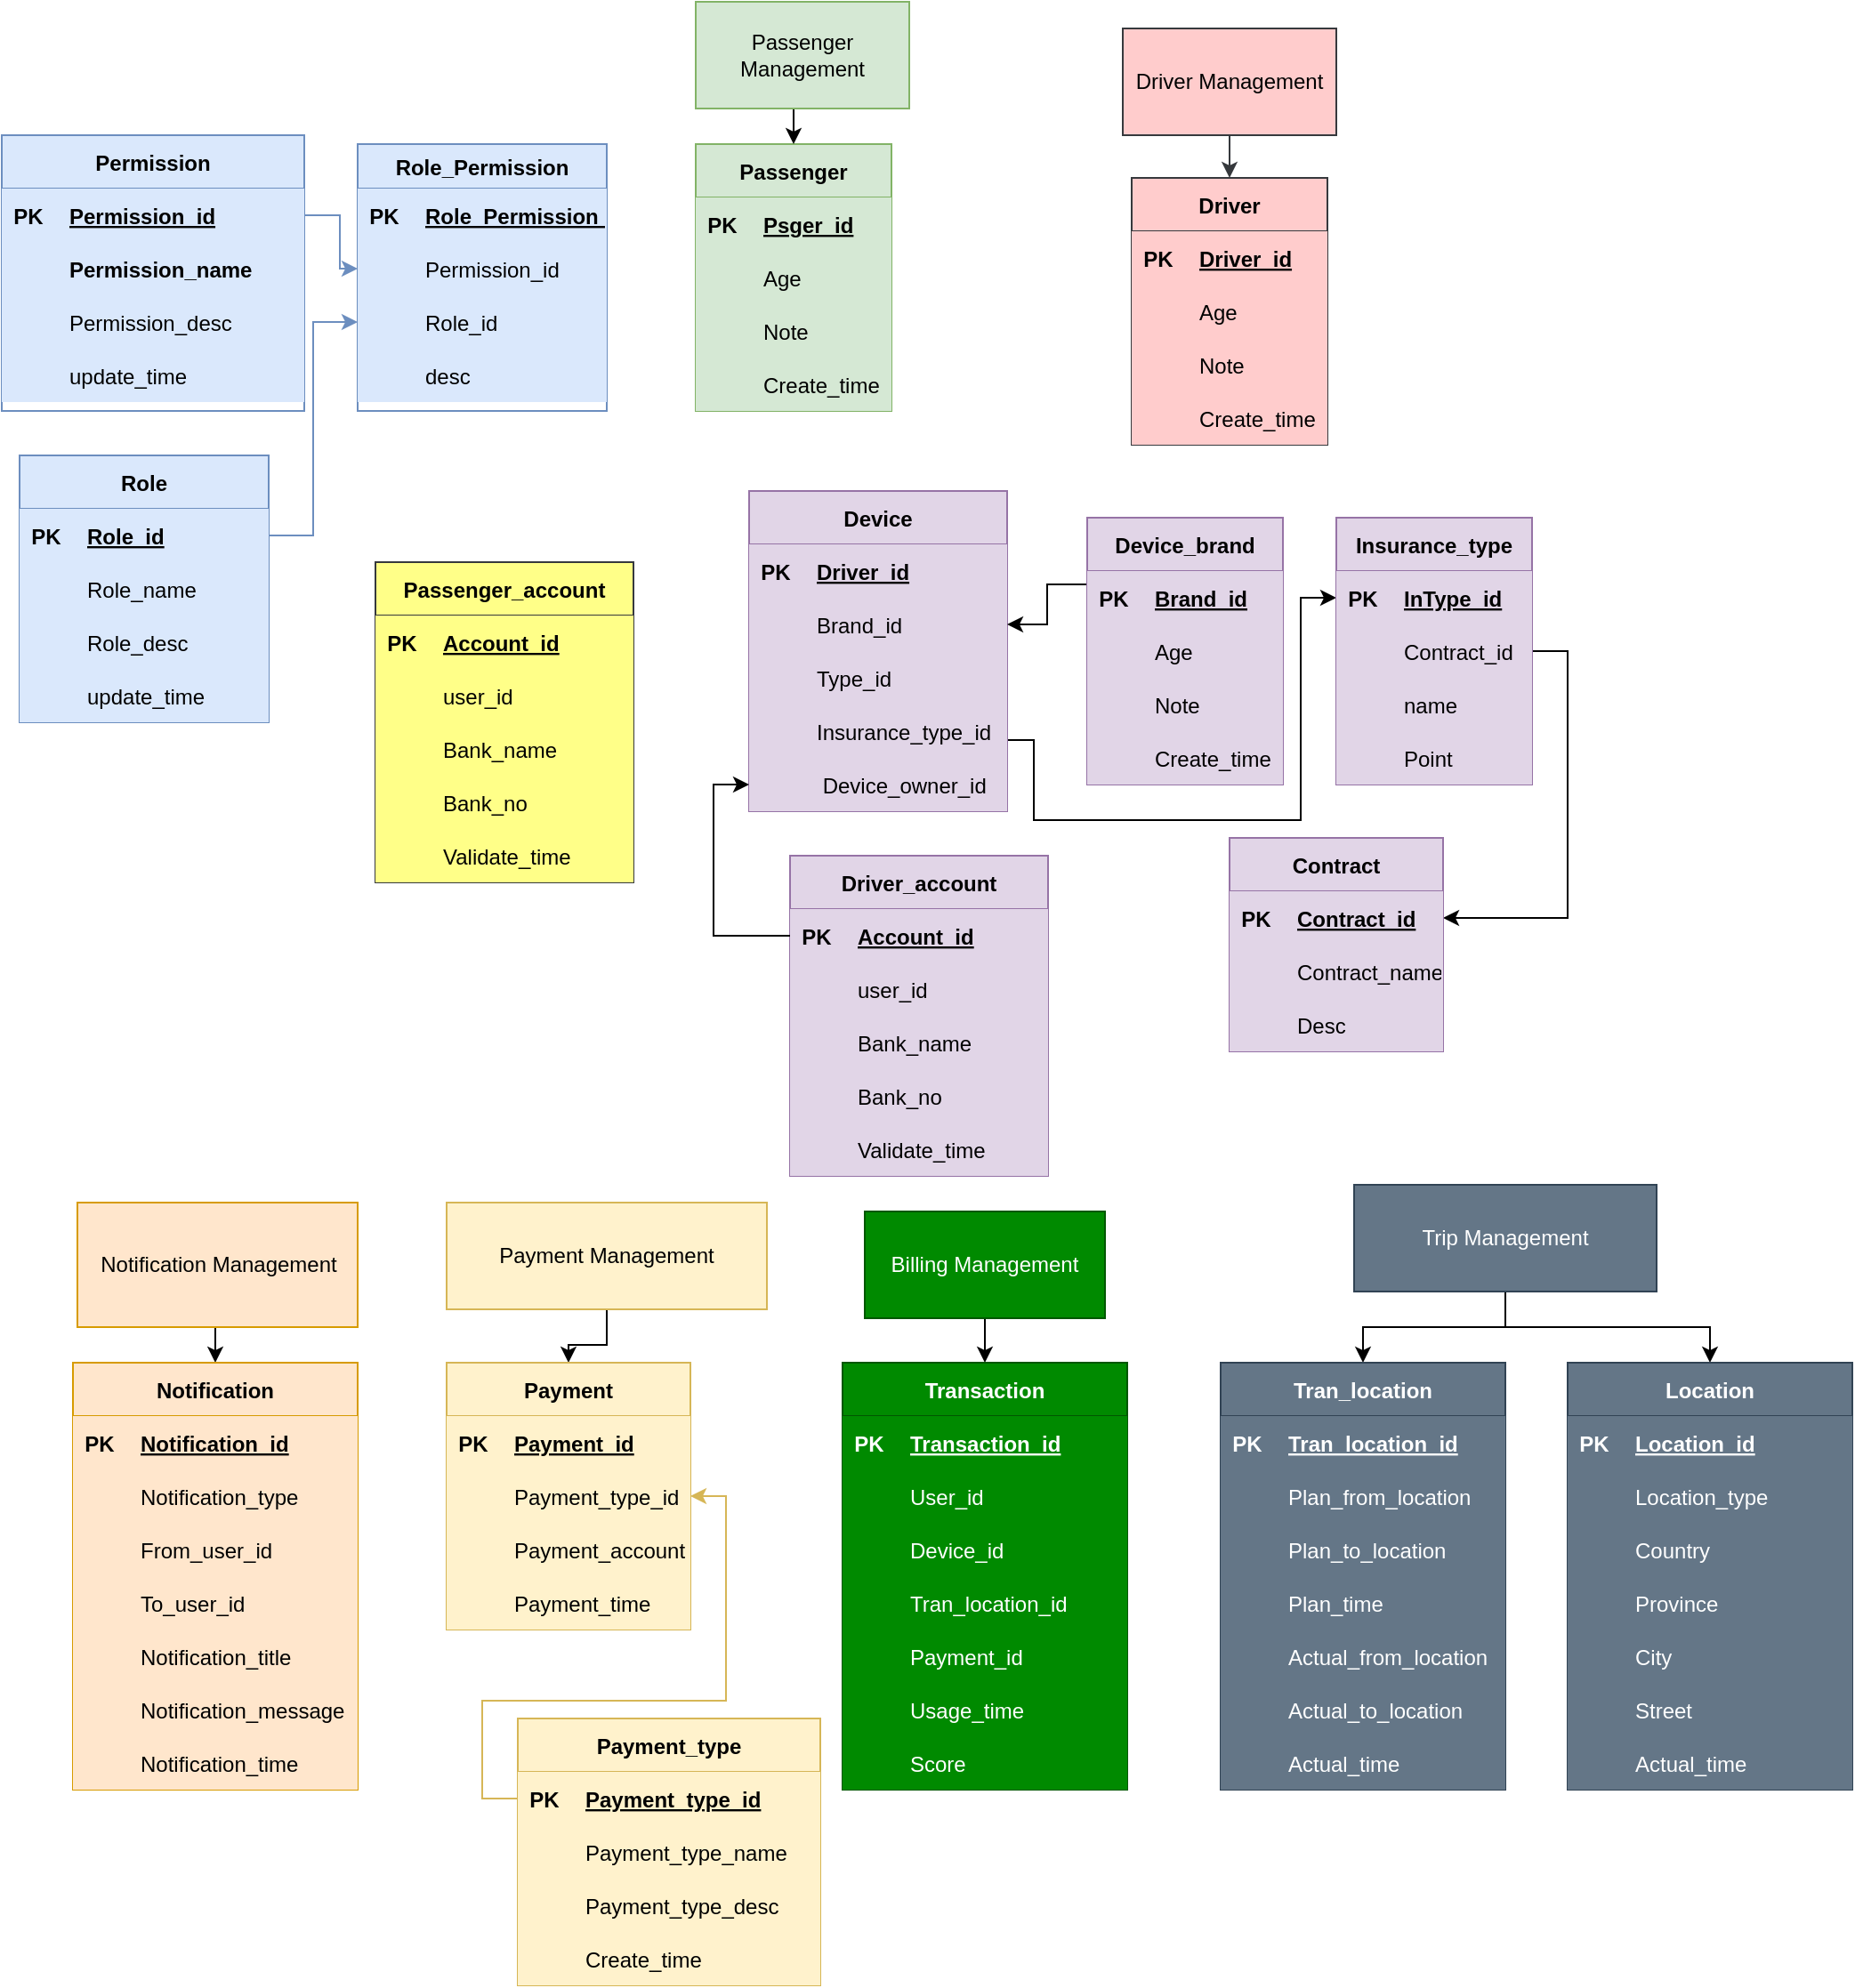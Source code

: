 <mxfile version="13.10.2" type="github">
  <diagram id="xl6M9EQaSiFgEsb6ymEG" name="Page-1">
    <mxGraphModel dx="944" dy="542" grid="1" gridSize="10" guides="1" tooltips="1" connect="1" arrows="1" fold="1" page="1" pageScale="1" pageWidth="850" pageHeight="1100" math="0" shadow="0">
      <root>
        <mxCell id="0" />
        <mxCell id="1" parent="0" />
        <mxCell id="GCJxB1RPTs2br_yxcwbv-23" value="Permission" style="shape=table;startSize=30;container=1;collapsible=1;childLayout=tableLayout;fixedRows=1;rowLines=0;fontStyle=1;align=center;resizeLast=1;fillColor=#dae8fc;strokeColor=#6c8ebf;" parent="1" vertex="1">
          <mxGeometry x="50" y="220" width="170" height="155" as="geometry" />
        </mxCell>
        <mxCell id="GCJxB1RPTs2br_yxcwbv-24" value="" style="shape=partialRectangle;collapsible=0;dropTarget=0;pointerEvents=0;fillColor=#dae8fc;top=0;left=0;bottom=1;right=0;points=[[0,0.5],[1,0.5]];portConstraint=eastwest;strokeColor=#6c8ebf;" parent="GCJxB1RPTs2br_yxcwbv-23" vertex="1">
          <mxGeometry y="30" width="170" height="30" as="geometry" />
        </mxCell>
        <mxCell id="GCJxB1RPTs2br_yxcwbv-25" value="PK" style="shape=partialRectangle;connectable=0;fillColor=#dae8fc;top=0;left=0;bottom=0;right=0;fontStyle=1;overflow=hidden;strokeColor=#6c8ebf;" parent="GCJxB1RPTs2br_yxcwbv-24" vertex="1">
          <mxGeometry width="30" height="30" as="geometry" />
        </mxCell>
        <mxCell id="GCJxB1RPTs2br_yxcwbv-26" value="Permission_id" style="shape=partialRectangle;connectable=0;fillColor=#dae8fc;top=0;left=0;bottom=0;right=0;align=left;spacingLeft=6;fontStyle=5;overflow=hidden;strokeColor=#6c8ebf;" parent="GCJxB1RPTs2br_yxcwbv-24" vertex="1">
          <mxGeometry x="30" width="140" height="30" as="geometry" />
        </mxCell>
        <mxCell id="GCJxB1RPTs2br_yxcwbv-27" value="" style="shape=partialRectangle;collapsible=0;dropTarget=0;pointerEvents=0;fillColor=#dae8fc;top=0;left=0;bottom=0;right=0;points=[[0,0.5],[1,0.5]];portConstraint=eastwest;strokeColor=#6c8ebf;" parent="GCJxB1RPTs2br_yxcwbv-23" vertex="1">
          <mxGeometry y="60" width="170" height="30" as="geometry" />
        </mxCell>
        <mxCell id="GCJxB1RPTs2br_yxcwbv-28" value="" style="shape=partialRectangle;connectable=0;fillColor=#dae8fc;top=0;left=0;bottom=0;right=0;editable=1;overflow=hidden;strokeColor=#6c8ebf;" parent="GCJxB1RPTs2br_yxcwbv-27" vertex="1">
          <mxGeometry width="30" height="30" as="geometry" />
        </mxCell>
        <mxCell id="GCJxB1RPTs2br_yxcwbv-29" value="Permission_name" style="shape=partialRectangle;connectable=0;fillColor=#dae8fc;top=0;left=0;bottom=0;right=0;align=left;spacingLeft=6;overflow=hidden;fontStyle=1;strokeColor=#6c8ebf;" parent="GCJxB1RPTs2br_yxcwbv-27" vertex="1">
          <mxGeometry x="30" width="140" height="30" as="geometry" />
        </mxCell>
        <mxCell id="GCJxB1RPTs2br_yxcwbv-30" value="" style="shape=partialRectangle;collapsible=0;dropTarget=0;pointerEvents=0;fillColor=#dae8fc;top=0;left=0;bottom=0;right=0;points=[[0,0.5],[1,0.5]];portConstraint=eastwest;strokeColor=#6c8ebf;" parent="GCJxB1RPTs2br_yxcwbv-23" vertex="1">
          <mxGeometry y="90" width="170" height="30" as="geometry" />
        </mxCell>
        <mxCell id="GCJxB1RPTs2br_yxcwbv-31" value="" style="shape=partialRectangle;connectable=0;fillColor=#dae8fc;top=0;left=0;bottom=0;right=0;editable=1;overflow=hidden;strokeColor=#6c8ebf;" parent="GCJxB1RPTs2br_yxcwbv-30" vertex="1">
          <mxGeometry width="30" height="30" as="geometry" />
        </mxCell>
        <mxCell id="GCJxB1RPTs2br_yxcwbv-32" value="Permission_desc" style="shape=partialRectangle;connectable=0;fillColor=#dae8fc;top=0;left=0;bottom=0;right=0;align=left;spacingLeft=6;overflow=hidden;strokeColor=#6c8ebf;" parent="GCJxB1RPTs2br_yxcwbv-30" vertex="1">
          <mxGeometry x="30" width="140" height="30" as="geometry" />
        </mxCell>
        <mxCell id="GCJxB1RPTs2br_yxcwbv-33" value="" style="shape=partialRectangle;collapsible=0;dropTarget=0;pointerEvents=0;fillColor=#dae8fc;top=0;left=0;bottom=0;right=0;points=[[0,0.5],[1,0.5]];portConstraint=eastwest;strokeColor=#6c8ebf;" parent="GCJxB1RPTs2br_yxcwbv-23" vertex="1">
          <mxGeometry y="120" width="170" height="30" as="geometry" />
        </mxCell>
        <mxCell id="GCJxB1RPTs2br_yxcwbv-34" value="" style="shape=partialRectangle;connectable=0;fillColor=#dae8fc;top=0;left=0;bottom=0;right=0;editable=1;overflow=hidden;strokeColor=#6c8ebf;" parent="GCJxB1RPTs2br_yxcwbv-33" vertex="1">
          <mxGeometry width="30" height="30" as="geometry" />
        </mxCell>
        <mxCell id="GCJxB1RPTs2br_yxcwbv-35" value="update_time" style="shape=partialRectangle;connectable=0;fillColor=#dae8fc;top=0;left=0;bottom=0;right=0;align=left;spacingLeft=6;overflow=hidden;strokeColor=#6c8ebf;" parent="GCJxB1RPTs2br_yxcwbv-33" vertex="1">
          <mxGeometry x="30" width="140" height="30" as="geometry" />
        </mxCell>
        <mxCell id="GCJxB1RPTs2br_yxcwbv-36" value="Role_Permission" style="shape=table;startSize=25;container=1;collapsible=1;childLayout=tableLayout;fixedRows=1;rowLines=0;fontStyle=1;align=center;resizeLast=1;fillColor=#dae8fc;strokeColor=#6c8ebf;" parent="1" vertex="1">
          <mxGeometry x="250" y="225" width="140" height="150" as="geometry" />
        </mxCell>
        <mxCell id="GCJxB1RPTs2br_yxcwbv-37" value="" style="shape=partialRectangle;collapsible=0;dropTarget=0;pointerEvents=0;fillColor=#dae8fc;top=0;left=0;bottom=1;right=0;points=[[0,0.5],[1,0.5]];portConstraint=eastwest;strokeColor=#6c8ebf;" parent="GCJxB1RPTs2br_yxcwbv-36" vertex="1">
          <mxGeometry y="25" width="140" height="30" as="geometry" />
        </mxCell>
        <mxCell id="GCJxB1RPTs2br_yxcwbv-38" value="PK" style="shape=partialRectangle;connectable=0;fillColor=#dae8fc;top=0;left=0;bottom=0;right=0;fontStyle=1;overflow=hidden;strokeColor=#6c8ebf;" parent="GCJxB1RPTs2br_yxcwbv-37" vertex="1">
          <mxGeometry width="30" height="30" as="geometry" />
        </mxCell>
        <mxCell id="GCJxB1RPTs2br_yxcwbv-39" value="Role_Permission_id" style="shape=partialRectangle;connectable=0;fillColor=#dae8fc;top=0;left=0;bottom=0;right=0;align=left;spacingLeft=6;fontStyle=5;overflow=hidden;strokeColor=#6c8ebf;" parent="GCJxB1RPTs2br_yxcwbv-37" vertex="1">
          <mxGeometry x="30" width="110" height="30" as="geometry" />
        </mxCell>
        <mxCell id="GCJxB1RPTs2br_yxcwbv-40" value="" style="shape=partialRectangle;collapsible=0;dropTarget=0;pointerEvents=0;fillColor=#dae8fc;top=0;left=0;bottom=0;right=0;points=[[0,0.5],[1,0.5]];portConstraint=eastwest;strokeColor=#6c8ebf;" parent="GCJxB1RPTs2br_yxcwbv-36" vertex="1">
          <mxGeometry y="55" width="140" height="30" as="geometry" />
        </mxCell>
        <mxCell id="GCJxB1RPTs2br_yxcwbv-41" value="" style="shape=partialRectangle;connectable=0;fillColor=#dae8fc;top=0;left=0;bottom=0;right=0;editable=1;overflow=hidden;strokeColor=#6c8ebf;" parent="GCJxB1RPTs2br_yxcwbv-40" vertex="1">
          <mxGeometry width="30" height="30" as="geometry" />
        </mxCell>
        <mxCell id="GCJxB1RPTs2br_yxcwbv-42" value="Permission_id" style="shape=partialRectangle;connectable=0;fillColor=#dae8fc;top=0;left=0;bottom=0;right=0;align=left;spacingLeft=6;overflow=hidden;strokeColor=#6c8ebf;" parent="GCJxB1RPTs2br_yxcwbv-40" vertex="1">
          <mxGeometry x="30" width="110" height="30" as="geometry" />
        </mxCell>
        <mxCell id="GCJxB1RPTs2br_yxcwbv-43" value="" style="shape=partialRectangle;collapsible=0;dropTarget=0;pointerEvents=0;fillColor=#dae8fc;top=0;left=0;bottom=0;right=0;points=[[0,0.5],[1,0.5]];portConstraint=eastwest;strokeColor=#6c8ebf;" parent="GCJxB1RPTs2br_yxcwbv-36" vertex="1">
          <mxGeometry y="85" width="140" height="30" as="geometry" />
        </mxCell>
        <mxCell id="GCJxB1RPTs2br_yxcwbv-44" value="" style="shape=partialRectangle;connectable=0;fillColor=#dae8fc;top=0;left=0;bottom=0;right=0;editable=1;overflow=hidden;strokeColor=#6c8ebf;" parent="GCJxB1RPTs2br_yxcwbv-43" vertex="1">
          <mxGeometry width="30" height="30" as="geometry" />
        </mxCell>
        <mxCell id="GCJxB1RPTs2br_yxcwbv-45" value="Role_id" style="shape=partialRectangle;connectable=0;fillColor=#dae8fc;top=0;left=0;bottom=0;right=0;align=left;spacingLeft=6;overflow=hidden;strokeColor=#6c8ebf;" parent="GCJxB1RPTs2br_yxcwbv-43" vertex="1">
          <mxGeometry x="30" width="110" height="30" as="geometry" />
        </mxCell>
        <mxCell id="GCJxB1RPTs2br_yxcwbv-46" value="" style="shape=partialRectangle;collapsible=0;dropTarget=0;pointerEvents=0;fillColor=#dae8fc;top=0;left=0;bottom=0;right=0;points=[[0,0.5],[1,0.5]];portConstraint=eastwest;strokeColor=#6c8ebf;" parent="GCJxB1RPTs2br_yxcwbv-36" vertex="1">
          <mxGeometry y="115" width="140" height="30" as="geometry" />
        </mxCell>
        <mxCell id="GCJxB1RPTs2br_yxcwbv-47" value="" style="shape=partialRectangle;connectable=0;fillColor=#dae8fc;top=0;left=0;bottom=0;right=0;editable=1;overflow=hidden;strokeColor=#6c8ebf;" parent="GCJxB1RPTs2br_yxcwbv-46" vertex="1">
          <mxGeometry width="30" height="30" as="geometry" />
        </mxCell>
        <mxCell id="GCJxB1RPTs2br_yxcwbv-48" value="desc" style="shape=partialRectangle;connectable=0;fillColor=#dae8fc;top=0;left=0;bottom=0;right=0;align=left;spacingLeft=6;overflow=hidden;strokeColor=#6c8ebf;" parent="GCJxB1RPTs2br_yxcwbv-46" vertex="1">
          <mxGeometry x="30" width="110" height="30" as="geometry" />
        </mxCell>
        <mxCell id="GCJxB1RPTs2br_yxcwbv-50" value="Role" style="shape=table;startSize=30;container=1;collapsible=1;childLayout=tableLayout;fixedRows=1;rowLines=0;fontStyle=1;align=center;resizeLast=1;fillColor=#dae8fc;strokeColor=#6c8ebf;" parent="1" vertex="1">
          <mxGeometry x="60" y="400" width="140" height="150" as="geometry" />
        </mxCell>
        <mxCell id="GCJxB1RPTs2br_yxcwbv-51" value="" style="shape=partialRectangle;collapsible=0;dropTarget=0;pointerEvents=0;fillColor=#dae8fc;top=0;left=0;bottom=1;right=0;points=[[0,0.5],[1,0.5]];portConstraint=eastwest;strokeColor=#6c8ebf;" parent="GCJxB1RPTs2br_yxcwbv-50" vertex="1">
          <mxGeometry y="30" width="140" height="30" as="geometry" />
        </mxCell>
        <mxCell id="GCJxB1RPTs2br_yxcwbv-52" value="PK" style="shape=partialRectangle;connectable=0;fillColor=#dae8fc;top=0;left=0;bottom=0;right=0;fontStyle=1;overflow=hidden;strokeColor=#6c8ebf;" parent="GCJxB1RPTs2br_yxcwbv-51" vertex="1">
          <mxGeometry width="30" height="30" as="geometry" />
        </mxCell>
        <mxCell id="GCJxB1RPTs2br_yxcwbv-53" value="Role_id" style="shape=partialRectangle;connectable=0;fillColor=#dae8fc;top=0;left=0;bottom=0;right=0;align=left;spacingLeft=6;fontStyle=5;overflow=hidden;strokeColor=#6c8ebf;" parent="GCJxB1RPTs2br_yxcwbv-51" vertex="1">
          <mxGeometry x="30" width="110" height="30" as="geometry" />
        </mxCell>
        <mxCell id="GCJxB1RPTs2br_yxcwbv-54" value="" style="shape=partialRectangle;collapsible=0;dropTarget=0;pointerEvents=0;fillColor=#dae8fc;top=0;left=0;bottom=0;right=0;points=[[0,0.5],[1,0.5]];portConstraint=eastwest;strokeColor=#6c8ebf;" parent="GCJxB1RPTs2br_yxcwbv-50" vertex="1">
          <mxGeometry y="60" width="140" height="30" as="geometry" />
        </mxCell>
        <mxCell id="GCJxB1RPTs2br_yxcwbv-55" value="" style="shape=partialRectangle;connectable=0;fillColor=#dae8fc;top=0;left=0;bottom=0;right=0;editable=1;overflow=hidden;strokeColor=#6c8ebf;" parent="GCJxB1RPTs2br_yxcwbv-54" vertex="1">
          <mxGeometry width="30" height="30" as="geometry" />
        </mxCell>
        <mxCell id="GCJxB1RPTs2br_yxcwbv-56" value="Role_name" style="shape=partialRectangle;connectable=0;fillColor=#dae8fc;top=0;left=0;bottom=0;right=0;align=left;spacingLeft=6;overflow=hidden;strokeColor=#6c8ebf;" parent="GCJxB1RPTs2br_yxcwbv-54" vertex="1">
          <mxGeometry x="30" width="110" height="30" as="geometry" />
        </mxCell>
        <mxCell id="GCJxB1RPTs2br_yxcwbv-57" value="" style="shape=partialRectangle;collapsible=0;dropTarget=0;pointerEvents=0;fillColor=#dae8fc;top=0;left=0;bottom=0;right=0;points=[[0,0.5],[1,0.5]];portConstraint=eastwest;strokeColor=#6c8ebf;" parent="GCJxB1RPTs2br_yxcwbv-50" vertex="1">
          <mxGeometry y="90" width="140" height="30" as="geometry" />
        </mxCell>
        <mxCell id="GCJxB1RPTs2br_yxcwbv-58" value="" style="shape=partialRectangle;connectable=0;fillColor=#dae8fc;top=0;left=0;bottom=0;right=0;editable=1;overflow=hidden;strokeColor=#6c8ebf;" parent="GCJxB1RPTs2br_yxcwbv-57" vertex="1">
          <mxGeometry width="30" height="30" as="geometry" />
        </mxCell>
        <mxCell id="GCJxB1RPTs2br_yxcwbv-59" value="Role_desc" style="shape=partialRectangle;connectable=0;fillColor=#dae8fc;top=0;left=0;bottom=0;right=0;align=left;spacingLeft=6;overflow=hidden;strokeColor=#6c8ebf;" parent="GCJxB1RPTs2br_yxcwbv-57" vertex="1">
          <mxGeometry x="30" width="110" height="30" as="geometry" />
        </mxCell>
        <mxCell id="GCJxB1RPTs2br_yxcwbv-60" value="" style="shape=partialRectangle;collapsible=0;dropTarget=0;pointerEvents=0;fillColor=#dae8fc;top=0;left=0;bottom=0;right=0;points=[[0,0.5],[1,0.5]];portConstraint=eastwest;strokeColor=#6c8ebf;" parent="GCJxB1RPTs2br_yxcwbv-50" vertex="1">
          <mxGeometry y="120" width="140" height="30" as="geometry" />
        </mxCell>
        <mxCell id="GCJxB1RPTs2br_yxcwbv-61" value="" style="shape=partialRectangle;connectable=0;fillColor=#dae8fc;top=0;left=0;bottom=0;right=0;editable=1;overflow=hidden;strokeColor=#6c8ebf;" parent="GCJxB1RPTs2br_yxcwbv-60" vertex="1">
          <mxGeometry width="30" height="30" as="geometry" />
        </mxCell>
        <mxCell id="GCJxB1RPTs2br_yxcwbv-62" value="update_time" style="shape=partialRectangle;connectable=0;fillColor=#dae8fc;top=0;left=0;bottom=0;right=0;align=left;spacingLeft=6;overflow=hidden;strokeColor=#6c8ebf;" parent="GCJxB1RPTs2br_yxcwbv-60" vertex="1">
          <mxGeometry x="30" width="110" height="30" as="geometry" />
        </mxCell>
        <mxCell id="GCJxB1RPTs2br_yxcwbv-63" style="edgeStyle=orthogonalEdgeStyle;rounded=0;orthogonalLoop=1;jettySize=auto;html=1;exitX=1;exitY=0.5;exitDx=0;exitDy=0;entryX=0;entryY=0.5;entryDx=0;entryDy=0;fillColor=#dae8fc;strokeColor=#6c8ebf;" parent="1" source="GCJxB1RPTs2br_yxcwbv-24" target="GCJxB1RPTs2br_yxcwbv-40" edge="1">
          <mxGeometry relative="1" as="geometry" />
        </mxCell>
        <mxCell id="GCJxB1RPTs2br_yxcwbv-64" style="edgeStyle=orthogonalEdgeStyle;rounded=0;orthogonalLoop=1;jettySize=auto;html=1;exitX=1;exitY=0.5;exitDx=0;exitDy=0;entryX=0;entryY=0.5;entryDx=0;entryDy=0;fillColor=#dae8fc;strokeColor=#6c8ebf;" parent="1" source="GCJxB1RPTs2br_yxcwbv-51" target="GCJxB1RPTs2br_yxcwbv-43" edge="1">
          <mxGeometry relative="1" as="geometry" />
        </mxCell>
        <mxCell id="GCJxB1RPTs2br_yxcwbv-76" value="Passenger" style="shape=table;startSize=30;container=1;collapsible=1;childLayout=tableLayout;fixedRows=1;rowLines=0;fontStyle=1;align=center;resizeLast=1;fillColor=#d5e8d4;strokeColor=#82b366;" parent="1" vertex="1">
          <mxGeometry x="440" y="225" width="110" height="150" as="geometry" />
        </mxCell>
        <mxCell id="GCJxB1RPTs2br_yxcwbv-77" value="" style="shape=partialRectangle;collapsible=0;dropTarget=0;pointerEvents=0;fillColor=#d5e8d4;top=0;left=0;bottom=1;right=0;points=[[0,0.5],[1,0.5]];portConstraint=eastwest;strokeColor=#82b366;" parent="GCJxB1RPTs2br_yxcwbv-76" vertex="1">
          <mxGeometry y="30" width="110" height="30" as="geometry" />
        </mxCell>
        <mxCell id="GCJxB1RPTs2br_yxcwbv-78" value="PK" style="shape=partialRectangle;connectable=0;fillColor=#d5e8d4;top=0;left=0;bottom=0;right=0;fontStyle=1;overflow=hidden;strokeColor=#82b366;" parent="GCJxB1RPTs2br_yxcwbv-77" vertex="1">
          <mxGeometry width="30" height="30" as="geometry" />
        </mxCell>
        <mxCell id="GCJxB1RPTs2br_yxcwbv-79" value="Psger_id" style="shape=partialRectangle;connectable=0;fillColor=#d5e8d4;top=0;left=0;bottom=0;right=0;align=left;spacingLeft=6;fontStyle=5;overflow=hidden;strokeColor=#82b366;" parent="GCJxB1RPTs2br_yxcwbv-77" vertex="1">
          <mxGeometry x="30" width="80" height="30" as="geometry" />
        </mxCell>
        <mxCell id="GCJxB1RPTs2br_yxcwbv-80" value="" style="shape=partialRectangle;collapsible=0;dropTarget=0;pointerEvents=0;fillColor=#d5e8d4;top=0;left=0;bottom=0;right=0;points=[[0,0.5],[1,0.5]];portConstraint=eastwest;strokeColor=#82b366;" parent="GCJxB1RPTs2br_yxcwbv-76" vertex="1">
          <mxGeometry y="60" width="110" height="30" as="geometry" />
        </mxCell>
        <mxCell id="GCJxB1RPTs2br_yxcwbv-81" value="" style="shape=partialRectangle;connectable=0;fillColor=#d5e8d4;top=0;left=0;bottom=0;right=0;editable=1;overflow=hidden;strokeColor=#82b366;" parent="GCJxB1RPTs2br_yxcwbv-80" vertex="1">
          <mxGeometry width="30" height="30" as="geometry" />
        </mxCell>
        <mxCell id="GCJxB1RPTs2br_yxcwbv-82" value="Age" style="shape=partialRectangle;connectable=0;fillColor=#d5e8d4;top=0;left=0;bottom=0;right=0;align=left;spacingLeft=6;overflow=hidden;strokeColor=#82b366;" parent="GCJxB1RPTs2br_yxcwbv-80" vertex="1">
          <mxGeometry x="30" width="80" height="30" as="geometry" />
        </mxCell>
        <mxCell id="GCJxB1RPTs2br_yxcwbv-83" value="" style="shape=partialRectangle;collapsible=0;dropTarget=0;pointerEvents=0;fillColor=#d5e8d4;top=0;left=0;bottom=0;right=0;points=[[0,0.5],[1,0.5]];portConstraint=eastwest;strokeColor=#82b366;" parent="GCJxB1RPTs2br_yxcwbv-76" vertex="1">
          <mxGeometry y="90" width="110" height="30" as="geometry" />
        </mxCell>
        <mxCell id="GCJxB1RPTs2br_yxcwbv-84" value="" style="shape=partialRectangle;connectable=0;fillColor=#d5e8d4;top=0;left=0;bottom=0;right=0;editable=1;overflow=hidden;strokeColor=#82b366;" parent="GCJxB1RPTs2br_yxcwbv-83" vertex="1">
          <mxGeometry width="30" height="30" as="geometry" />
        </mxCell>
        <mxCell id="GCJxB1RPTs2br_yxcwbv-85" value="Note" style="shape=partialRectangle;connectable=0;fillColor=#d5e8d4;top=0;left=0;bottom=0;right=0;align=left;spacingLeft=6;overflow=hidden;strokeColor=#82b366;" parent="GCJxB1RPTs2br_yxcwbv-83" vertex="1">
          <mxGeometry x="30" width="80" height="30" as="geometry" />
        </mxCell>
        <mxCell id="GCJxB1RPTs2br_yxcwbv-86" value="" style="shape=partialRectangle;collapsible=0;dropTarget=0;pointerEvents=0;fillColor=#d5e8d4;top=0;left=0;bottom=0;right=0;points=[[0,0.5],[1,0.5]];portConstraint=eastwest;strokeColor=#82b366;" parent="GCJxB1RPTs2br_yxcwbv-76" vertex="1">
          <mxGeometry y="120" width="110" height="30" as="geometry" />
        </mxCell>
        <mxCell id="GCJxB1RPTs2br_yxcwbv-87" value="" style="shape=partialRectangle;connectable=0;fillColor=#d5e8d4;top=0;left=0;bottom=0;right=0;editable=1;overflow=hidden;strokeColor=#82b366;" parent="GCJxB1RPTs2br_yxcwbv-86" vertex="1">
          <mxGeometry width="30" height="30" as="geometry" />
        </mxCell>
        <mxCell id="GCJxB1RPTs2br_yxcwbv-88" value="Create_time" style="shape=partialRectangle;connectable=0;fillColor=#d5e8d4;top=0;left=0;bottom=0;right=0;align=left;spacingLeft=6;overflow=hidden;strokeColor=#82b366;" parent="GCJxB1RPTs2br_yxcwbv-86" vertex="1">
          <mxGeometry x="30" width="80" height="30" as="geometry" />
        </mxCell>
        <mxCell id="GCJxB1RPTs2br_yxcwbv-89" value="Driver" style="shape=table;startSize=30;container=1;collapsible=1;childLayout=tableLayout;fixedRows=1;rowLines=0;fontStyle=1;align=center;resizeLast=1;fillColor=#ffcccc;strokeColor=#36393d;" parent="1" vertex="1">
          <mxGeometry x="685" y="244" width="110" height="150" as="geometry" />
        </mxCell>
        <mxCell id="GCJxB1RPTs2br_yxcwbv-90" value="" style="shape=partialRectangle;collapsible=0;dropTarget=0;pointerEvents=0;fillColor=#ffcccc;top=0;left=0;bottom=1;right=0;points=[[0,0.5],[1,0.5]];portConstraint=eastwest;strokeColor=#36393d;" parent="GCJxB1RPTs2br_yxcwbv-89" vertex="1">
          <mxGeometry y="30" width="110" height="30" as="geometry" />
        </mxCell>
        <mxCell id="GCJxB1RPTs2br_yxcwbv-91" value="PK" style="shape=partialRectangle;connectable=0;fillColor=#ffcccc;top=0;left=0;bottom=0;right=0;fontStyle=1;overflow=hidden;strokeColor=#36393d;" parent="GCJxB1RPTs2br_yxcwbv-90" vertex="1">
          <mxGeometry width="30" height="30" as="geometry" />
        </mxCell>
        <mxCell id="GCJxB1RPTs2br_yxcwbv-92" value="Driver_id" style="shape=partialRectangle;connectable=0;fillColor=#ffcccc;top=0;left=0;bottom=0;right=0;align=left;spacingLeft=6;fontStyle=5;overflow=hidden;strokeColor=#36393d;" parent="GCJxB1RPTs2br_yxcwbv-90" vertex="1">
          <mxGeometry x="30" width="80" height="30" as="geometry" />
        </mxCell>
        <mxCell id="GCJxB1RPTs2br_yxcwbv-93" value="" style="shape=partialRectangle;collapsible=0;dropTarget=0;pointerEvents=0;fillColor=#ffcccc;top=0;left=0;bottom=0;right=0;points=[[0,0.5],[1,0.5]];portConstraint=eastwest;strokeColor=#36393d;" parent="GCJxB1RPTs2br_yxcwbv-89" vertex="1">
          <mxGeometry y="60" width="110" height="30" as="geometry" />
        </mxCell>
        <mxCell id="GCJxB1RPTs2br_yxcwbv-94" value="" style="shape=partialRectangle;connectable=0;fillColor=#ffcccc;top=0;left=0;bottom=0;right=0;editable=1;overflow=hidden;strokeColor=#36393d;" parent="GCJxB1RPTs2br_yxcwbv-93" vertex="1">
          <mxGeometry width="30" height="30" as="geometry" />
        </mxCell>
        <mxCell id="GCJxB1RPTs2br_yxcwbv-95" value="Age" style="shape=partialRectangle;connectable=0;fillColor=#ffcccc;top=0;left=0;bottom=0;right=0;align=left;spacingLeft=6;overflow=hidden;strokeColor=#36393d;" parent="GCJxB1RPTs2br_yxcwbv-93" vertex="1">
          <mxGeometry x="30" width="80" height="30" as="geometry" />
        </mxCell>
        <mxCell id="GCJxB1RPTs2br_yxcwbv-96" value="" style="shape=partialRectangle;collapsible=0;dropTarget=0;pointerEvents=0;fillColor=#ffcccc;top=0;left=0;bottom=0;right=0;points=[[0,0.5],[1,0.5]];portConstraint=eastwest;strokeColor=#36393d;" parent="GCJxB1RPTs2br_yxcwbv-89" vertex="1">
          <mxGeometry y="90" width="110" height="30" as="geometry" />
        </mxCell>
        <mxCell id="GCJxB1RPTs2br_yxcwbv-97" value="" style="shape=partialRectangle;connectable=0;fillColor=#ffcccc;top=0;left=0;bottom=0;right=0;editable=1;overflow=hidden;strokeColor=#36393d;" parent="GCJxB1RPTs2br_yxcwbv-96" vertex="1">
          <mxGeometry width="30" height="30" as="geometry" />
        </mxCell>
        <mxCell id="GCJxB1RPTs2br_yxcwbv-98" value="Note" style="shape=partialRectangle;connectable=0;fillColor=#ffcccc;top=0;left=0;bottom=0;right=0;align=left;spacingLeft=6;overflow=hidden;strokeColor=#36393d;" parent="GCJxB1RPTs2br_yxcwbv-96" vertex="1">
          <mxGeometry x="30" width="80" height="30" as="geometry" />
        </mxCell>
        <mxCell id="GCJxB1RPTs2br_yxcwbv-99" value="" style="shape=partialRectangle;collapsible=0;dropTarget=0;pointerEvents=0;fillColor=#ffcccc;top=0;left=0;bottom=0;right=0;points=[[0,0.5],[1,0.5]];portConstraint=eastwest;strokeColor=#36393d;" parent="GCJxB1RPTs2br_yxcwbv-89" vertex="1">
          <mxGeometry y="120" width="110" height="30" as="geometry" />
        </mxCell>
        <mxCell id="GCJxB1RPTs2br_yxcwbv-100" value="" style="shape=partialRectangle;connectable=0;fillColor=#ffcccc;top=0;left=0;bottom=0;right=0;editable=1;overflow=hidden;strokeColor=#36393d;" parent="GCJxB1RPTs2br_yxcwbv-99" vertex="1">
          <mxGeometry width="30" height="30" as="geometry" />
        </mxCell>
        <mxCell id="GCJxB1RPTs2br_yxcwbv-101" value="Create_time" style="shape=partialRectangle;connectable=0;fillColor=#ffcccc;top=0;left=0;bottom=0;right=0;align=left;spacingLeft=6;overflow=hidden;strokeColor=#36393d;" parent="GCJxB1RPTs2br_yxcwbv-99" vertex="1">
          <mxGeometry x="30" width="80" height="30" as="geometry" />
        </mxCell>
        <mxCell id="GCJxB1RPTs2br_yxcwbv-113" style="edgeStyle=orthogonalEdgeStyle;rounded=0;orthogonalLoop=1;jettySize=auto;html=1;exitX=0.5;exitY=1;exitDx=0;exitDy=0;entryX=0.5;entryY=0;entryDx=0;entryDy=0;" parent="1" source="GCJxB1RPTs2br_yxcwbv-104" target="GCJxB1RPTs2br_yxcwbv-76" edge="1">
          <mxGeometry relative="1" as="geometry" />
        </mxCell>
        <mxCell id="GCJxB1RPTs2br_yxcwbv-104" value="Passenger Management" style="rounded=0;whiteSpace=wrap;html=1;fillColor=#d5e8d4;strokeColor=#82b366;" parent="1" vertex="1">
          <mxGeometry x="440" y="145" width="120" height="60" as="geometry" />
        </mxCell>
        <mxCell id="GCJxB1RPTs2br_yxcwbv-114" style="edgeStyle=orthogonalEdgeStyle;rounded=0;orthogonalLoop=1;jettySize=auto;html=1;exitX=0.5;exitY=1;exitDx=0;exitDy=0;entryX=0.5;entryY=0;entryDx=0;entryDy=0;fillColor=#ffcccc;strokeColor=#36393d;" parent="1" source="GCJxB1RPTs2br_yxcwbv-105" target="GCJxB1RPTs2br_yxcwbv-89" edge="1">
          <mxGeometry relative="1" as="geometry" />
        </mxCell>
        <mxCell id="GCJxB1RPTs2br_yxcwbv-105" value="Driver Management" style="rounded=0;whiteSpace=wrap;html=1;fillColor=#ffcccc;strokeColor=#36393d;" parent="1" vertex="1">
          <mxGeometry x="680" y="160" width="120" height="60" as="geometry" />
        </mxCell>
        <mxCell id="GCJxB1RPTs2br_yxcwbv-161" style="edgeStyle=orthogonalEdgeStyle;rounded=0;orthogonalLoop=1;jettySize=auto;html=1;exitX=1;exitY=0.75;exitDx=0;exitDy=0;entryX=0;entryY=0.5;entryDx=0;entryDy=0;" parent="1" source="GCJxB1RPTs2br_yxcwbv-115" target="GCJxB1RPTs2br_yxcwbv-142" edge="1">
          <mxGeometry relative="1" as="geometry">
            <Array as="points">
              <mxPoint x="630" y="560" />
              <mxPoint x="630" y="605" />
              <mxPoint x="780" y="605" />
              <mxPoint x="780" y="480" />
            </Array>
          </mxGeometry>
        </mxCell>
        <object label="Device" id="GCJxB1RPTs2br_yxcwbv-115">
          <mxCell style="shape=table;startSize=30;container=1;collapsible=1;childLayout=tableLayout;fixedRows=1;rowLines=0;fontStyle=1;align=center;resizeLast=1;fillColor=#e1d5e7;strokeColor=#9673a6;" parent="1" vertex="1">
            <mxGeometry x="470" y="420" width="145" height="180" as="geometry" />
          </mxCell>
        </object>
        <mxCell id="GCJxB1RPTs2br_yxcwbv-116" value="" style="shape=partialRectangle;collapsible=0;dropTarget=0;pointerEvents=0;fillColor=#e1d5e7;top=0;left=0;bottom=1;right=0;points=[[0,0.5],[1,0.5]];portConstraint=eastwest;strokeColor=#9673a6;" parent="GCJxB1RPTs2br_yxcwbv-115" vertex="1">
          <mxGeometry y="30" width="145" height="30" as="geometry" />
        </mxCell>
        <mxCell id="GCJxB1RPTs2br_yxcwbv-117" value="PK" style="shape=partialRectangle;connectable=0;fillColor=#e1d5e7;top=0;left=0;bottom=0;right=0;fontStyle=1;overflow=hidden;strokeColor=#9673a6;" parent="GCJxB1RPTs2br_yxcwbv-116" vertex="1">
          <mxGeometry width="30" height="30" as="geometry" />
        </mxCell>
        <mxCell id="GCJxB1RPTs2br_yxcwbv-118" value="Driver_id" style="shape=partialRectangle;connectable=0;fillColor=#e1d5e7;top=0;left=0;bottom=0;right=0;align=left;spacingLeft=6;fontStyle=5;overflow=hidden;strokeColor=#9673a6;" parent="GCJxB1RPTs2br_yxcwbv-116" vertex="1">
          <mxGeometry x="30" width="115" height="30" as="geometry" />
        </mxCell>
        <mxCell id="GCJxB1RPTs2br_yxcwbv-119" value="" style="shape=partialRectangle;collapsible=0;dropTarget=0;pointerEvents=0;fillColor=#e1d5e7;top=0;left=0;bottom=0;right=0;points=[[0,0.5],[1,0.5]];portConstraint=eastwest;strokeColor=#9673a6;" parent="GCJxB1RPTs2br_yxcwbv-115" vertex="1">
          <mxGeometry y="60" width="145" height="30" as="geometry" />
        </mxCell>
        <mxCell id="GCJxB1RPTs2br_yxcwbv-120" value="" style="shape=partialRectangle;connectable=0;fillColor=#e1d5e7;top=0;left=0;bottom=0;right=0;editable=1;overflow=hidden;strokeColor=#9673a6;" parent="GCJxB1RPTs2br_yxcwbv-119" vertex="1">
          <mxGeometry width="30" height="30" as="geometry" />
        </mxCell>
        <mxCell id="GCJxB1RPTs2br_yxcwbv-121" value="Brand_id" style="shape=partialRectangle;connectable=0;fillColor=#e1d5e7;top=0;left=0;bottom=0;right=0;align=left;spacingLeft=6;overflow=hidden;strokeColor=#9673a6;" parent="GCJxB1RPTs2br_yxcwbv-119" vertex="1">
          <mxGeometry x="30" width="115" height="30" as="geometry" />
        </mxCell>
        <mxCell id="GCJxB1RPTs2br_yxcwbv-122" value="" style="shape=partialRectangle;collapsible=0;dropTarget=0;pointerEvents=0;fillColor=#e1d5e7;top=0;left=0;bottom=0;right=0;points=[[0,0.5],[1,0.5]];portConstraint=eastwest;strokeColor=#9673a6;" parent="GCJxB1RPTs2br_yxcwbv-115" vertex="1">
          <mxGeometry y="90" width="145" height="30" as="geometry" />
        </mxCell>
        <mxCell id="GCJxB1RPTs2br_yxcwbv-123" value="" style="shape=partialRectangle;connectable=0;fillColor=#e1d5e7;top=0;left=0;bottom=0;right=0;editable=1;overflow=hidden;strokeColor=#9673a6;" parent="GCJxB1RPTs2br_yxcwbv-122" vertex="1">
          <mxGeometry width="30" height="30" as="geometry" />
        </mxCell>
        <mxCell id="GCJxB1RPTs2br_yxcwbv-124" value="Type_id" style="shape=partialRectangle;connectable=0;fillColor=#e1d5e7;top=0;left=0;bottom=0;right=0;align=left;spacingLeft=6;overflow=hidden;strokeColor=#9673a6;" parent="GCJxB1RPTs2br_yxcwbv-122" vertex="1">
          <mxGeometry x="30" width="115" height="30" as="geometry" />
        </mxCell>
        <mxCell id="GCJxB1RPTs2br_yxcwbv-125" value="" style="shape=partialRectangle;collapsible=0;dropTarget=0;pointerEvents=0;fillColor=#e1d5e7;top=0;left=0;bottom=0;right=0;points=[[0,0.5],[1,0.5]];portConstraint=eastwest;strokeColor=#9673a6;" parent="GCJxB1RPTs2br_yxcwbv-115" vertex="1">
          <mxGeometry y="120" width="145" height="30" as="geometry" />
        </mxCell>
        <mxCell id="GCJxB1RPTs2br_yxcwbv-126" value="" style="shape=partialRectangle;connectable=0;fillColor=#e1d5e7;top=0;left=0;bottom=0;right=0;editable=1;overflow=hidden;strokeColor=#9673a6;" parent="GCJxB1RPTs2br_yxcwbv-125" vertex="1">
          <mxGeometry width="30" height="30" as="geometry" />
        </mxCell>
        <mxCell id="GCJxB1RPTs2br_yxcwbv-127" value="Insurance_type_id" style="shape=partialRectangle;connectable=0;fillColor=#e1d5e7;top=0;left=0;bottom=0;right=0;align=left;spacingLeft=6;overflow=hidden;strokeColor=#9673a6;" parent="GCJxB1RPTs2br_yxcwbv-125" vertex="1">
          <mxGeometry x="30" width="115" height="30" as="geometry" />
        </mxCell>
        <mxCell id="GCJxB1RPTs2br_yxcwbv-156" value="" style="shape=partialRectangle;collapsible=0;dropTarget=0;pointerEvents=0;fillColor=#e1d5e7;top=0;left=0;bottom=0;right=0;points=[[0,0.5],[1,0.5]];portConstraint=eastwest;strokeColor=#9673a6;" parent="GCJxB1RPTs2br_yxcwbv-115" vertex="1">
          <mxGeometry y="150" width="145" height="30" as="geometry" />
        </mxCell>
        <mxCell id="GCJxB1RPTs2br_yxcwbv-157" value="" style="shape=partialRectangle;connectable=0;fillColor=#e1d5e7;top=0;left=0;bottom=0;right=0;editable=1;overflow=hidden;strokeColor=#9673a6;" parent="GCJxB1RPTs2br_yxcwbv-156" vertex="1">
          <mxGeometry width="30" height="30" as="geometry" />
        </mxCell>
        <mxCell id="GCJxB1RPTs2br_yxcwbv-158" value=" Device_owner_id" style="shape=partialRectangle;connectable=0;fillColor=#e1d5e7;top=0;left=0;bottom=0;right=0;align=left;spacingLeft=6;overflow=hidden;strokeColor=#9673a6;" parent="GCJxB1RPTs2br_yxcwbv-156" vertex="1">
          <mxGeometry x="30" width="115" height="30" as="geometry" />
        </mxCell>
        <mxCell id="GCJxB1RPTs2br_yxcwbv-160" style="edgeStyle=orthogonalEdgeStyle;rounded=0;orthogonalLoop=1;jettySize=auto;html=1;exitX=0;exitY=0.25;exitDx=0;exitDy=0;entryX=1;entryY=0.5;entryDx=0;entryDy=0;" parent="1" source="GCJxB1RPTs2br_yxcwbv-128" target="GCJxB1RPTs2br_yxcwbv-119" edge="1">
          <mxGeometry relative="1" as="geometry" />
        </mxCell>
        <mxCell id="GCJxB1RPTs2br_yxcwbv-128" value="Device_brand" style="shape=table;startSize=30;container=1;collapsible=1;childLayout=tableLayout;fixedRows=1;rowLines=0;fontStyle=1;align=center;resizeLast=1;fillColor=#e1d5e7;strokeColor=#9673a6;" parent="1" vertex="1">
          <mxGeometry x="660" y="435" width="110" height="150" as="geometry" />
        </mxCell>
        <mxCell id="GCJxB1RPTs2br_yxcwbv-129" value="" style="shape=partialRectangle;collapsible=0;dropTarget=0;pointerEvents=0;fillColor=#e1d5e7;top=0;left=0;bottom=1;right=0;points=[[0,0.5],[1,0.5]];portConstraint=eastwest;strokeColor=#9673a6;" parent="GCJxB1RPTs2br_yxcwbv-128" vertex="1">
          <mxGeometry y="30" width="110" height="30" as="geometry" />
        </mxCell>
        <mxCell id="GCJxB1RPTs2br_yxcwbv-130" value="PK" style="shape=partialRectangle;connectable=0;fillColor=#e1d5e7;top=0;left=0;bottom=0;right=0;fontStyle=1;overflow=hidden;strokeColor=#9673a6;" parent="GCJxB1RPTs2br_yxcwbv-129" vertex="1">
          <mxGeometry width="30" height="30" as="geometry" />
        </mxCell>
        <mxCell id="GCJxB1RPTs2br_yxcwbv-131" value="Brand_id" style="shape=partialRectangle;connectable=0;fillColor=#e1d5e7;top=0;left=0;bottom=0;right=0;align=left;spacingLeft=6;fontStyle=5;overflow=hidden;strokeColor=#9673a6;" parent="GCJxB1RPTs2br_yxcwbv-129" vertex="1">
          <mxGeometry x="30" width="80" height="30" as="geometry" />
        </mxCell>
        <mxCell id="GCJxB1RPTs2br_yxcwbv-132" value="" style="shape=partialRectangle;collapsible=0;dropTarget=0;pointerEvents=0;fillColor=#e1d5e7;top=0;left=0;bottom=0;right=0;points=[[0,0.5],[1,0.5]];portConstraint=eastwest;strokeColor=#9673a6;" parent="GCJxB1RPTs2br_yxcwbv-128" vertex="1">
          <mxGeometry y="60" width="110" height="30" as="geometry" />
        </mxCell>
        <mxCell id="GCJxB1RPTs2br_yxcwbv-133" value="" style="shape=partialRectangle;connectable=0;fillColor=#e1d5e7;top=0;left=0;bottom=0;right=0;editable=1;overflow=hidden;strokeColor=#9673a6;" parent="GCJxB1RPTs2br_yxcwbv-132" vertex="1">
          <mxGeometry width="30" height="30" as="geometry" />
        </mxCell>
        <mxCell id="GCJxB1RPTs2br_yxcwbv-134" value="Age" style="shape=partialRectangle;connectable=0;fillColor=#e1d5e7;top=0;left=0;bottom=0;right=0;align=left;spacingLeft=6;overflow=hidden;strokeColor=#9673a6;" parent="GCJxB1RPTs2br_yxcwbv-132" vertex="1">
          <mxGeometry x="30" width="80" height="30" as="geometry" />
        </mxCell>
        <mxCell id="GCJxB1RPTs2br_yxcwbv-135" value="" style="shape=partialRectangle;collapsible=0;dropTarget=0;pointerEvents=0;fillColor=#e1d5e7;top=0;left=0;bottom=0;right=0;points=[[0,0.5],[1,0.5]];portConstraint=eastwest;strokeColor=#9673a6;" parent="GCJxB1RPTs2br_yxcwbv-128" vertex="1">
          <mxGeometry y="90" width="110" height="30" as="geometry" />
        </mxCell>
        <mxCell id="GCJxB1RPTs2br_yxcwbv-136" value="" style="shape=partialRectangle;connectable=0;fillColor=#e1d5e7;top=0;left=0;bottom=0;right=0;editable=1;overflow=hidden;strokeColor=#9673a6;" parent="GCJxB1RPTs2br_yxcwbv-135" vertex="1">
          <mxGeometry width="30" height="30" as="geometry" />
        </mxCell>
        <mxCell id="GCJxB1RPTs2br_yxcwbv-137" value="Note" style="shape=partialRectangle;connectable=0;fillColor=#e1d5e7;top=0;left=0;bottom=0;right=0;align=left;spacingLeft=6;overflow=hidden;strokeColor=#9673a6;" parent="GCJxB1RPTs2br_yxcwbv-135" vertex="1">
          <mxGeometry x="30" width="80" height="30" as="geometry" />
        </mxCell>
        <mxCell id="GCJxB1RPTs2br_yxcwbv-138" value="" style="shape=partialRectangle;collapsible=0;dropTarget=0;pointerEvents=0;fillColor=#e1d5e7;top=0;left=0;bottom=0;right=0;points=[[0,0.5],[1,0.5]];portConstraint=eastwest;strokeColor=#9673a6;" parent="GCJxB1RPTs2br_yxcwbv-128" vertex="1">
          <mxGeometry y="120" width="110" height="30" as="geometry" />
        </mxCell>
        <mxCell id="GCJxB1RPTs2br_yxcwbv-139" value="" style="shape=partialRectangle;connectable=0;fillColor=#e1d5e7;top=0;left=0;bottom=0;right=0;editable=1;overflow=hidden;strokeColor=#9673a6;" parent="GCJxB1RPTs2br_yxcwbv-138" vertex="1">
          <mxGeometry width="30" height="30" as="geometry" />
        </mxCell>
        <mxCell id="GCJxB1RPTs2br_yxcwbv-140" value="Create_time" style="shape=partialRectangle;connectable=0;fillColor=#e1d5e7;top=0;left=0;bottom=0;right=0;align=left;spacingLeft=6;overflow=hidden;strokeColor=#9673a6;" parent="GCJxB1RPTs2br_yxcwbv-138" vertex="1">
          <mxGeometry x="30" width="80" height="30" as="geometry" />
        </mxCell>
        <mxCell id="GCJxB1RPTs2br_yxcwbv-176" style="edgeStyle=orthogonalEdgeStyle;rounded=0;orthogonalLoop=1;jettySize=auto;html=1;exitX=1;exitY=0.5;exitDx=0;exitDy=0;entryX=1;entryY=0.5;entryDx=0;entryDy=0;" parent="1" source="GCJxB1RPTs2br_yxcwbv-141" target="GCJxB1RPTs2br_yxcwbv-164" edge="1">
          <mxGeometry relative="1" as="geometry" />
        </mxCell>
        <mxCell id="GCJxB1RPTs2br_yxcwbv-141" value="Insurance_type" style="shape=table;startSize=30;container=1;collapsible=1;childLayout=tableLayout;fixedRows=1;rowLines=0;fontStyle=1;align=center;resizeLast=1;fillColor=#e1d5e7;strokeColor=#9673a6;" parent="1" vertex="1">
          <mxGeometry x="800" y="435" width="110" height="150" as="geometry" />
        </mxCell>
        <mxCell id="GCJxB1RPTs2br_yxcwbv-142" value="" style="shape=partialRectangle;collapsible=0;dropTarget=0;pointerEvents=0;fillColor=#e1d5e7;top=0;left=0;bottom=1;right=0;points=[[0,0.5],[1,0.5]];portConstraint=eastwest;strokeColor=#9673a6;" parent="GCJxB1RPTs2br_yxcwbv-141" vertex="1">
          <mxGeometry y="30" width="110" height="30" as="geometry" />
        </mxCell>
        <mxCell id="GCJxB1RPTs2br_yxcwbv-143" value="PK" style="shape=partialRectangle;connectable=0;fillColor=#e1d5e7;top=0;left=0;bottom=0;right=0;fontStyle=1;overflow=hidden;strokeColor=#9673a6;" parent="GCJxB1RPTs2br_yxcwbv-142" vertex="1">
          <mxGeometry width="30" height="30" as="geometry" />
        </mxCell>
        <mxCell id="GCJxB1RPTs2br_yxcwbv-144" value="InType_id" style="shape=partialRectangle;connectable=0;fillColor=#e1d5e7;top=0;left=0;bottom=0;right=0;align=left;spacingLeft=6;fontStyle=5;overflow=hidden;strokeColor=#9673a6;" parent="GCJxB1RPTs2br_yxcwbv-142" vertex="1">
          <mxGeometry x="30" width="80" height="30" as="geometry" />
        </mxCell>
        <mxCell id="GCJxB1RPTs2br_yxcwbv-145" value="" style="shape=partialRectangle;collapsible=0;dropTarget=0;pointerEvents=0;fillColor=#e1d5e7;top=0;left=0;bottom=0;right=0;points=[[0,0.5],[1,0.5]];portConstraint=eastwest;strokeColor=#9673a6;" parent="GCJxB1RPTs2br_yxcwbv-141" vertex="1">
          <mxGeometry y="60" width="110" height="30" as="geometry" />
        </mxCell>
        <mxCell id="GCJxB1RPTs2br_yxcwbv-146" value="" style="shape=partialRectangle;connectable=0;fillColor=#e1d5e7;top=0;left=0;bottom=0;right=0;editable=1;overflow=hidden;strokeColor=#9673a6;" parent="GCJxB1RPTs2br_yxcwbv-145" vertex="1">
          <mxGeometry width="30" height="30" as="geometry" />
        </mxCell>
        <mxCell id="GCJxB1RPTs2br_yxcwbv-147" value="Contract_id" style="shape=partialRectangle;connectable=0;fillColor=#e1d5e7;top=0;left=0;bottom=0;right=0;align=left;spacingLeft=6;overflow=hidden;strokeColor=#9673a6;" parent="GCJxB1RPTs2br_yxcwbv-145" vertex="1">
          <mxGeometry x="30" width="80" height="30" as="geometry" />
        </mxCell>
        <mxCell id="GCJxB1RPTs2br_yxcwbv-148" value="" style="shape=partialRectangle;collapsible=0;dropTarget=0;pointerEvents=0;fillColor=#e1d5e7;top=0;left=0;bottom=0;right=0;points=[[0,0.5],[1,0.5]];portConstraint=eastwest;strokeColor=#9673a6;" parent="GCJxB1RPTs2br_yxcwbv-141" vertex="1">
          <mxGeometry y="90" width="110" height="30" as="geometry" />
        </mxCell>
        <mxCell id="GCJxB1RPTs2br_yxcwbv-149" value="" style="shape=partialRectangle;connectable=0;fillColor=#e1d5e7;top=0;left=0;bottom=0;right=0;editable=1;overflow=hidden;strokeColor=#9673a6;" parent="GCJxB1RPTs2br_yxcwbv-148" vertex="1">
          <mxGeometry width="30" height="30" as="geometry" />
        </mxCell>
        <mxCell id="GCJxB1RPTs2br_yxcwbv-150" value="name" style="shape=partialRectangle;connectable=0;fillColor=#e1d5e7;top=0;left=0;bottom=0;right=0;align=left;spacingLeft=6;overflow=hidden;strokeColor=#9673a6;" parent="GCJxB1RPTs2br_yxcwbv-148" vertex="1">
          <mxGeometry x="30" width="80" height="30" as="geometry" />
        </mxCell>
        <mxCell id="GCJxB1RPTs2br_yxcwbv-151" value="" style="shape=partialRectangle;collapsible=0;dropTarget=0;pointerEvents=0;fillColor=#e1d5e7;top=0;left=0;bottom=0;right=0;points=[[0,0.5],[1,0.5]];portConstraint=eastwest;strokeColor=#9673a6;" parent="GCJxB1RPTs2br_yxcwbv-141" vertex="1">
          <mxGeometry y="120" width="110" height="30" as="geometry" />
        </mxCell>
        <mxCell id="GCJxB1RPTs2br_yxcwbv-152" value="" style="shape=partialRectangle;connectable=0;fillColor=#e1d5e7;top=0;left=0;bottom=0;right=0;editable=1;overflow=hidden;strokeColor=#9673a6;" parent="GCJxB1RPTs2br_yxcwbv-151" vertex="1">
          <mxGeometry width="30" height="30" as="geometry" />
        </mxCell>
        <mxCell id="GCJxB1RPTs2br_yxcwbv-153" value="Point" style="shape=partialRectangle;connectable=0;fillColor=#e1d5e7;top=0;left=0;bottom=0;right=0;align=left;spacingLeft=6;overflow=hidden;strokeColor=#9673a6;" parent="GCJxB1RPTs2br_yxcwbv-151" vertex="1">
          <mxGeometry x="30" width="80" height="30" as="geometry" />
        </mxCell>
        <mxCell id="GCJxB1RPTs2br_yxcwbv-163" value="Contract" style="shape=table;startSize=30;container=1;collapsible=1;childLayout=tableLayout;fixedRows=1;rowLines=0;fontStyle=1;align=center;resizeLast=1;fillColor=#e1d5e7;strokeColor=#9673a6;" parent="1" vertex="1">
          <mxGeometry x="740" y="615" width="120" height="120" as="geometry" />
        </mxCell>
        <mxCell id="GCJxB1RPTs2br_yxcwbv-164" value="" style="shape=partialRectangle;collapsible=0;dropTarget=0;pointerEvents=0;fillColor=#e1d5e7;top=0;left=0;bottom=1;right=0;points=[[0,0.5],[1,0.5]];portConstraint=eastwest;strokeColor=#9673a6;" parent="GCJxB1RPTs2br_yxcwbv-163" vertex="1">
          <mxGeometry y="30" width="120" height="30" as="geometry" />
        </mxCell>
        <mxCell id="GCJxB1RPTs2br_yxcwbv-165" value="PK" style="shape=partialRectangle;connectable=0;fillColor=#e1d5e7;top=0;left=0;bottom=0;right=0;fontStyle=1;overflow=hidden;strokeColor=#9673a6;" parent="GCJxB1RPTs2br_yxcwbv-164" vertex="1">
          <mxGeometry width="30" height="30" as="geometry" />
        </mxCell>
        <mxCell id="GCJxB1RPTs2br_yxcwbv-166" value="Contract_id" style="shape=partialRectangle;connectable=0;fillColor=#e1d5e7;top=0;left=0;bottom=0;right=0;align=left;spacingLeft=6;fontStyle=5;overflow=hidden;strokeColor=#9673a6;" parent="GCJxB1RPTs2br_yxcwbv-164" vertex="1">
          <mxGeometry x="30" width="90" height="30" as="geometry" />
        </mxCell>
        <mxCell id="GCJxB1RPTs2br_yxcwbv-167" value="" style="shape=partialRectangle;collapsible=0;dropTarget=0;pointerEvents=0;fillColor=#e1d5e7;top=0;left=0;bottom=0;right=0;points=[[0,0.5],[1,0.5]];portConstraint=eastwest;strokeColor=#9673a6;" parent="GCJxB1RPTs2br_yxcwbv-163" vertex="1">
          <mxGeometry y="60" width="120" height="30" as="geometry" />
        </mxCell>
        <mxCell id="GCJxB1RPTs2br_yxcwbv-168" value="" style="shape=partialRectangle;connectable=0;fillColor=#e1d5e7;top=0;left=0;bottom=0;right=0;editable=1;overflow=hidden;strokeColor=#9673a6;" parent="GCJxB1RPTs2br_yxcwbv-167" vertex="1">
          <mxGeometry width="30" height="30" as="geometry" />
        </mxCell>
        <mxCell id="GCJxB1RPTs2br_yxcwbv-169" value="Contract_name" style="shape=partialRectangle;connectable=0;fillColor=#e1d5e7;top=0;left=0;bottom=0;right=0;align=left;spacingLeft=6;overflow=hidden;strokeColor=#9673a6;" parent="GCJxB1RPTs2br_yxcwbv-167" vertex="1">
          <mxGeometry x="30" width="90" height="30" as="geometry" />
        </mxCell>
        <mxCell id="GCJxB1RPTs2br_yxcwbv-170" value="" style="shape=partialRectangle;collapsible=0;dropTarget=0;pointerEvents=0;fillColor=#e1d5e7;top=0;left=0;bottom=0;right=0;points=[[0,0.5],[1,0.5]];portConstraint=eastwest;strokeColor=#9673a6;" parent="GCJxB1RPTs2br_yxcwbv-163" vertex="1">
          <mxGeometry y="90" width="120" height="30" as="geometry" />
        </mxCell>
        <mxCell id="GCJxB1RPTs2br_yxcwbv-171" value="" style="shape=partialRectangle;connectable=0;fillColor=#e1d5e7;top=0;left=0;bottom=0;right=0;editable=1;overflow=hidden;strokeColor=#9673a6;" parent="GCJxB1RPTs2br_yxcwbv-170" vertex="1">
          <mxGeometry width="30" height="30" as="geometry" />
        </mxCell>
        <mxCell id="GCJxB1RPTs2br_yxcwbv-172" value="Desc" style="shape=partialRectangle;connectable=0;fillColor=#e1d5e7;top=0;left=0;bottom=0;right=0;align=left;spacingLeft=6;overflow=hidden;strokeColor=#9673a6;" parent="GCJxB1RPTs2br_yxcwbv-170" vertex="1">
          <mxGeometry x="30" width="90" height="30" as="geometry" />
        </mxCell>
        <object label="Driver_account" id="GCJxB1RPTs2br_yxcwbv-177">
          <mxCell style="shape=table;startSize=30;container=1;collapsible=1;childLayout=tableLayout;fixedRows=1;rowLines=0;fontStyle=1;align=center;resizeLast=1;fillColor=#e1d5e7;strokeColor=#9673a6;" parent="1" vertex="1">
            <mxGeometry x="493" y="625" width="145" height="180" as="geometry" />
          </mxCell>
        </object>
        <mxCell id="GCJxB1RPTs2br_yxcwbv-178" value="" style="shape=partialRectangle;collapsible=0;dropTarget=0;pointerEvents=0;fillColor=#e1d5e7;top=0;left=0;bottom=1;right=0;points=[[0,0.5],[1,0.5]];portConstraint=eastwest;strokeColor=#9673a6;" parent="GCJxB1RPTs2br_yxcwbv-177" vertex="1">
          <mxGeometry y="30" width="145" height="30" as="geometry" />
        </mxCell>
        <mxCell id="GCJxB1RPTs2br_yxcwbv-179" value="PK" style="shape=partialRectangle;connectable=0;fillColor=#e1d5e7;top=0;left=0;bottom=0;right=0;fontStyle=1;overflow=hidden;strokeColor=#9673a6;" parent="GCJxB1RPTs2br_yxcwbv-178" vertex="1">
          <mxGeometry width="30" height="30" as="geometry" />
        </mxCell>
        <mxCell id="GCJxB1RPTs2br_yxcwbv-180" value="Account_id" style="shape=partialRectangle;connectable=0;fillColor=#e1d5e7;top=0;left=0;bottom=0;right=0;align=left;spacingLeft=6;fontStyle=5;overflow=hidden;strokeColor=#9673a6;" parent="GCJxB1RPTs2br_yxcwbv-178" vertex="1">
          <mxGeometry x="30" width="115" height="30" as="geometry" />
        </mxCell>
        <mxCell id="GCJxB1RPTs2br_yxcwbv-181" value="" style="shape=partialRectangle;collapsible=0;dropTarget=0;pointerEvents=0;fillColor=#e1d5e7;top=0;left=0;bottom=0;right=0;points=[[0,0.5],[1,0.5]];portConstraint=eastwest;strokeColor=#9673a6;" parent="GCJxB1RPTs2br_yxcwbv-177" vertex="1">
          <mxGeometry y="60" width="145" height="30" as="geometry" />
        </mxCell>
        <mxCell id="GCJxB1RPTs2br_yxcwbv-182" value="" style="shape=partialRectangle;connectable=0;fillColor=#e1d5e7;top=0;left=0;bottom=0;right=0;editable=1;overflow=hidden;strokeColor=#9673a6;" parent="GCJxB1RPTs2br_yxcwbv-181" vertex="1">
          <mxGeometry width="30" height="30" as="geometry" />
        </mxCell>
        <mxCell id="GCJxB1RPTs2br_yxcwbv-183" value="user_id" style="shape=partialRectangle;connectable=0;fillColor=#e1d5e7;top=0;left=0;bottom=0;right=0;align=left;spacingLeft=6;overflow=hidden;strokeColor=#9673a6;" parent="GCJxB1RPTs2br_yxcwbv-181" vertex="1">
          <mxGeometry x="30" width="115" height="30" as="geometry" />
        </mxCell>
        <mxCell id="GCJxB1RPTs2br_yxcwbv-184" value="" style="shape=partialRectangle;collapsible=0;dropTarget=0;pointerEvents=0;fillColor=#e1d5e7;top=0;left=0;bottom=0;right=0;points=[[0,0.5],[1,0.5]];portConstraint=eastwest;strokeColor=#9673a6;" parent="GCJxB1RPTs2br_yxcwbv-177" vertex="1">
          <mxGeometry y="90" width="145" height="30" as="geometry" />
        </mxCell>
        <mxCell id="GCJxB1RPTs2br_yxcwbv-185" value="" style="shape=partialRectangle;connectable=0;fillColor=#e1d5e7;top=0;left=0;bottom=0;right=0;editable=1;overflow=hidden;strokeColor=#9673a6;" parent="GCJxB1RPTs2br_yxcwbv-184" vertex="1">
          <mxGeometry width="30" height="30" as="geometry" />
        </mxCell>
        <mxCell id="GCJxB1RPTs2br_yxcwbv-186" value="Bank_name" style="shape=partialRectangle;connectable=0;fillColor=#e1d5e7;top=0;left=0;bottom=0;right=0;align=left;spacingLeft=6;overflow=hidden;strokeColor=#9673a6;" parent="GCJxB1RPTs2br_yxcwbv-184" vertex="1">
          <mxGeometry x="30" width="115" height="30" as="geometry" />
        </mxCell>
        <mxCell id="GCJxB1RPTs2br_yxcwbv-187" value="" style="shape=partialRectangle;collapsible=0;dropTarget=0;pointerEvents=0;fillColor=#e1d5e7;top=0;left=0;bottom=0;right=0;points=[[0,0.5],[1,0.5]];portConstraint=eastwest;strokeColor=#9673a6;" parent="GCJxB1RPTs2br_yxcwbv-177" vertex="1">
          <mxGeometry y="120" width="145" height="30" as="geometry" />
        </mxCell>
        <mxCell id="GCJxB1RPTs2br_yxcwbv-188" value="" style="shape=partialRectangle;connectable=0;fillColor=#e1d5e7;top=0;left=0;bottom=0;right=0;editable=1;overflow=hidden;strokeColor=#9673a6;" parent="GCJxB1RPTs2br_yxcwbv-187" vertex="1">
          <mxGeometry width="30" height="30" as="geometry" />
        </mxCell>
        <mxCell id="GCJxB1RPTs2br_yxcwbv-189" value="Bank_no" style="shape=partialRectangle;connectable=0;fillColor=#e1d5e7;top=0;left=0;bottom=0;right=0;align=left;spacingLeft=6;overflow=hidden;strokeColor=#9673a6;" parent="GCJxB1RPTs2br_yxcwbv-187" vertex="1">
          <mxGeometry x="30" width="115" height="30" as="geometry" />
        </mxCell>
        <mxCell id="GCJxB1RPTs2br_yxcwbv-190" value="" style="shape=partialRectangle;collapsible=0;dropTarget=0;pointerEvents=0;fillColor=#e1d5e7;top=0;left=0;bottom=0;right=0;points=[[0,0.5],[1,0.5]];portConstraint=eastwest;strokeColor=#9673a6;" parent="GCJxB1RPTs2br_yxcwbv-177" vertex="1">
          <mxGeometry y="150" width="145" height="30" as="geometry" />
        </mxCell>
        <mxCell id="GCJxB1RPTs2br_yxcwbv-191" value="" style="shape=partialRectangle;connectable=0;fillColor=#e1d5e7;top=0;left=0;bottom=0;right=0;editable=1;overflow=hidden;strokeColor=#9673a6;" parent="GCJxB1RPTs2br_yxcwbv-190" vertex="1">
          <mxGeometry width="30" height="30" as="geometry" />
        </mxCell>
        <mxCell id="GCJxB1RPTs2br_yxcwbv-192" value="Validate_time" style="shape=partialRectangle;connectable=0;fillColor=#e1d5e7;top=0;left=0;bottom=0;right=0;align=left;spacingLeft=6;overflow=hidden;strokeColor=#9673a6;" parent="GCJxB1RPTs2br_yxcwbv-190" vertex="1">
          <mxGeometry x="30" width="115" height="30" as="geometry" />
        </mxCell>
        <mxCell id="GCJxB1RPTs2br_yxcwbv-193" style="edgeStyle=orthogonalEdgeStyle;rounded=0;orthogonalLoop=1;jettySize=auto;html=1;exitX=0;exitY=0.5;exitDx=0;exitDy=0;entryX=0;entryY=0.5;entryDx=0;entryDy=0;" parent="1" source="GCJxB1RPTs2br_yxcwbv-178" target="GCJxB1RPTs2br_yxcwbv-156" edge="1">
          <mxGeometry relative="1" as="geometry" />
        </mxCell>
        <mxCell id="GCJxB1RPTs2br_yxcwbv-247" style="edgeStyle=orthogonalEdgeStyle;rounded=0;orthogonalLoop=1;jettySize=auto;html=1;exitX=0.5;exitY=1;exitDx=0;exitDy=0;entryX=0.5;entryY=0;entryDx=0;entryDy=0;" parent="1" source="GCJxB1RPTs2br_yxcwbv-194" target="GCJxB1RPTs2br_yxcwbv-225" edge="1">
          <mxGeometry relative="1" as="geometry" />
        </mxCell>
        <mxCell id="GCJxB1RPTs2br_yxcwbv-194" value="Notification Management" style="rounded=0;whiteSpace=wrap;html=1;fillColor=#ffe6cc;strokeColor=#d79b00;" parent="1" vertex="1">
          <mxGeometry x="92.5" y="820" width="157.5" height="70" as="geometry" />
        </mxCell>
        <mxCell id="GCJxB1RPTs2br_yxcwbv-248" style="edgeStyle=orthogonalEdgeStyle;rounded=0;orthogonalLoop=1;jettySize=auto;html=1;exitX=0.5;exitY=1;exitDx=0;exitDy=0;" parent="1" source="GCJxB1RPTs2br_yxcwbv-195" target="GCJxB1RPTs2br_yxcwbv-198" edge="1">
          <mxGeometry relative="1" as="geometry" />
        </mxCell>
        <mxCell id="GCJxB1RPTs2br_yxcwbv-195" value="Payment Management" style="rounded=0;whiteSpace=wrap;html=1;fillColor=#fff2cc;strokeColor=#d6b656;" parent="1" vertex="1">
          <mxGeometry x="300" y="820" width="180" height="60" as="geometry" />
        </mxCell>
        <mxCell id="GCJxB1RPTs2br_yxcwbv-315" style="edgeStyle=orthogonalEdgeStyle;rounded=0;orthogonalLoop=1;jettySize=auto;html=1;exitX=0.5;exitY=1;exitDx=0;exitDy=0;entryX=0.5;entryY=0;entryDx=0;entryDy=0;" parent="1" source="GCJxB1RPTs2br_yxcwbv-196" target="GCJxB1RPTs2br_yxcwbv-249" edge="1">
          <mxGeometry relative="1" as="geometry" />
        </mxCell>
        <mxCell id="GCJxB1RPTs2br_yxcwbv-196" value="Billing Management" style="rounded=0;whiteSpace=wrap;html=1;fillColor=#008a00;strokeColor=#005700;fontColor=#ffffff;" parent="1" vertex="1">
          <mxGeometry x="535" y="825" width="135" height="60" as="geometry" />
        </mxCell>
        <mxCell id="GCJxB1RPTs2br_yxcwbv-316" style="edgeStyle=orthogonalEdgeStyle;rounded=0;orthogonalLoop=1;jettySize=auto;html=1;exitX=0.5;exitY=1;exitDx=0;exitDy=0;entryX=0.5;entryY=0;entryDx=0;entryDy=0;" parent="1" source="GCJxB1RPTs2br_yxcwbv-197" target="GCJxB1RPTs2br_yxcwbv-271" edge="1">
          <mxGeometry relative="1" as="geometry" />
        </mxCell>
        <mxCell id="GCJxB1RPTs2br_yxcwbv-317" style="edgeStyle=orthogonalEdgeStyle;rounded=0;orthogonalLoop=1;jettySize=auto;html=1;exitX=0.5;exitY=1;exitDx=0;exitDy=0;entryX=0.5;entryY=0;entryDx=0;entryDy=0;" parent="1" source="GCJxB1RPTs2br_yxcwbv-197" target="GCJxB1RPTs2br_yxcwbv-293" edge="1">
          <mxGeometry relative="1" as="geometry" />
        </mxCell>
        <mxCell id="GCJxB1RPTs2br_yxcwbv-197" value="Trip Management" style="rounded=0;whiteSpace=wrap;html=1;fillColor=#647687;strokeColor=#314354;fontColor=#ffffff;" parent="1" vertex="1">
          <mxGeometry x="810" y="810" width="170" height="60" as="geometry" />
        </mxCell>
        <mxCell id="GCJxB1RPTs2br_yxcwbv-198" value="Payment" style="shape=table;startSize=30;container=1;collapsible=1;childLayout=tableLayout;fixedRows=1;rowLines=0;fontStyle=1;align=center;resizeLast=1;fillColor=#fff2cc;strokeColor=#d6b656;" parent="1" vertex="1">
          <mxGeometry x="300" y="910" width="137" height="150" as="geometry" />
        </mxCell>
        <mxCell id="GCJxB1RPTs2br_yxcwbv-199" value="" style="shape=partialRectangle;collapsible=0;dropTarget=0;pointerEvents=0;fillColor=#fff2cc;top=0;left=0;bottom=1;right=0;points=[[0,0.5],[1,0.5]];portConstraint=eastwest;strokeColor=#d6b656;" parent="GCJxB1RPTs2br_yxcwbv-198" vertex="1">
          <mxGeometry y="30" width="137" height="30" as="geometry" />
        </mxCell>
        <mxCell id="GCJxB1RPTs2br_yxcwbv-200" value="PK" style="shape=partialRectangle;connectable=0;fillColor=#fff2cc;top=0;left=0;bottom=0;right=0;fontStyle=1;overflow=hidden;strokeColor=#d6b656;" parent="GCJxB1RPTs2br_yxcwbv-199" vertex="1">
          <mxGeometry width="30" height="30" as="geometry" />
        </mxCell>
        <mxCell id="GCJxB1RPTs2br_yxcwbv-201" value="Payment_id" style="shape=partialRectangle;connectable=0;fillColor=#fff2cc;top=0;left=0;bottom=0;right=0;align=left;spacingLeft=6;fontStyle=5;overflow=hidden;strokeColor=#d6b656;" parent="GCJxB1RPTs2br_yxcwbv-199" vertex="1">
          <mxGeometry x="30" width="107" height="30" as="geometry" />
        </mxCell>
        <mxCell id="GCJxB1RPTs2br_yxcwbv-202" value="" style="shape=partialRectangle;collapsible=0;dropTarget=0;pointerEvents=0;fillColor=#fff2cc;top=0;left=0;bottom=0;right=0;points=[[0,0.5],[1,0.5]];portConstraint=eastwest;strokeColor=#d6b656;" parent="GCJxB1RPTs2br_yxcwbv-198" vertex="1">
          <mxGeometry y="60" width="137" height="30" as="geometry" />
        </mxCell>
        <mxCell id="GCJxB1RPTs2br_yxcwbv-203" value="" style="shape=partialRectangle;connectable=0;fillColor=#fff2cc;top=0;left=0;bottom=0;right=0;editable=1;overflow=hidden;strokeColor=#d6b656;" parent="GCJxB1RPTs2br_yxcwbv-202" vertex="1">
          <mxGeometry width="30" height="30" as="geometry" />
        </mxCell>
        <mxCell id="GCJxB1RPTs2br_yxcwbv-204" value="Payment_type_id" style="shape=partialRectangle;connectable=0;fillColor=#fff2cc;top=0;left=0;bottom=0;right=0;align=left;spacingLeft=6;overflow=hidden;strokeColor=#d6b656;" parent="GCJxB1RPTs2br_yxcwbv-202" vertex="1">
          <mxGeometry x="30" width="107" height="30" as="geometry" />
        </mxCell>
        <mxCell id="GCJxB1RPTs2br_yxcwbv-205" value="" style="shape=partialRectangle;collapsible=0;dropTarget=0;pointerEvents=0;fillColor=#fff2cc;top=0;left=0;bottom=0;right=0;points=[[0,0.5],[1,0.5]];portConstraint=eastwest;strokeColor=#d6b656;" parent="GCJxB1RPTs2br_yxcwbv-198" vertex="1">
          <mxGeometry y="90" width="137" height="30" as="geometry" />
        </mxCell>
        <mxCell id="GCJxB1RPTs2br_yxcwbv-206" value="" style="shape=partialRectangle;connectable=0;fillColor=#fff2cc;top=0;left=0;bottom=0;right=0;editable=1;overflow=hidden;strokeColor=#d6b656;" parent="GCJxB1RPTs2br_yxcwbv-205" vertex="1">
          <mxGeometry width="30" height="30" as="geometry" />
        </mxCell>
        <mxCell id="GCJxB1RPTs2br_yxcwbv-207" value="Payment_account" style="shape=partialRectangle;connectable=0;fillColor=#fff2cc;top=0;left=0;bottom=0;right=0;align=left;spacingLeft=6;overflow=hidden;strokeColor=#d6b656;" parent="GCJxB1RPTs2br_yxcwbv-205" vertex="1">
          <mxGeometry x="30" width="107" height="30" as="geometry" />
        </mxCell>
        <mxCell id="GCJxB1RPTs2br_yxcwbv-208" value="" style="shape=partialRectangle;collapsible=0;dropTarget=0;pointerEvents=0;fillColor=#fff2cc;top=0;left=0;bottom=0;right=0;points=[[0,0.5],[1,0.5]];portConstraint=eastwest;strokeColor=#d6b656;" parent="GCJxB1RPTs2br_yxcwbv-198" vertex="1">
          <mxGeometry y="120" width="137" height="30" as="geometry" />
        </mxCell>
        <mxCell id="GCJxB1RPTs2br_yxcwbv-209" value="" style="shape=partialRectangle;connectable=0;fillColor=#fff2cc;top=0;left=0;bottom=0;right=0;editable=1;overflow=hidden;strokeColor=#d6b656;" parent="GCJxB1RPTs2br_yxcwbv-208" vertex="1">
          <mxGeometry width="30" height="30" as="geometry" />
        </mxCell>
        <mxCell id="GCJxB1RPTs2br_yxcwbv-210" value="Payment_time" style="shape=partialRectangle;connectable=0;fillColor=#fff2cc;top=0;left=0;bottom=0;right=0;align=left;spacingLeft=6;overflow=hidden;strokeColor=#d6b656;" parent="GCJxB1RPTs2br_yxcwbv-208" vertex="1">
          <mxGeometry x="30" width="107" height="30" as="geometry" />
        </mxCell>
        <mxCell id="GCJxB1RPTs2br_yxcwbv-211" value="Payment_type" style="shape=table;startSize=30;container=1;collapsible=1;childLayout=tableLayout;fixedRows=1;rowLines=0;fontStyle=1;align=center;resizeLast=1;fillColor=#fff2cc;strokeColor=#d6b656;" parent="1" vertex="1">
          <mxGeometry x="340" y="1110" width="170" height="150" as="geometry" />
        </mxCell>
        <mxCell id="GCJxB1RPTs2br_yxcwbv-212" value="" style="shape=partialRectangle;collapsible=0;dropTarget=0;pointerEvents=0;fillColor=#fff2cc;top=0;left=0;bottom=1;right=0;points=[[0,0.5],[1,0.5]];portConstraint=eastwest;strokeColor=#d6b656;" parent="GCJxB1RPTs2br_yxcwbv-211" vertex="1">
          <mxGeometry y="30" width="170" height="30" as="geometry" />
        </mxCell>
        <mxCell id="GCJxB1RPTs2br_yxcwbv-213" value="PK" style="shape=partialRectangle;connectable=0;fillColor=#fff2cc;top=0;left=0;bottom=0;right=0;fontStyle=1;overflow=hidden;strokeColor=#d6b656;" parent="GCJxB1RPTs2br_yxcwbv-212" vertex="1">
          <mxGeometry width="30" height="30" as="geometry" />
        </mxCell>
        <mxCell id="GCJxB1RPTs2br_yxcwbv-214" value="Payment_type_id" style="shape=partialRectangle;connectable=0;fillColor=#fff2cc;top=0;left=0;bottom=0;right=0;align=left;spacingLeft=6;fontStyle=5;overflow=hidden;strokeColor=#d6b656;" parent="GCJxB1RPTs2br_yxcwbv-212" vertex="1">
          <mxGeometry x="30" width="140" height="30" as="geometry" />
        </mxCell>
        <mxCell id="GCJxB1RPTs2br_yxcwbv-215" value="" style="shape=partialRectangle;collapsible=0;dropTarget=0;pointerEvents=0;fillColor=#fff2cc;top=0;left=0;bottom=0;right=0;points=[[0,0.5],[1,0.5]];portConstraint=eastwest;strokeColor=#d6b656;" parent="GCJxB1RPTs2br_yxcwbv-211" vertex="1">
          <mxGeometry y="60" width="170" height="30" as="geometry" />
        </mxCell>
        <mxCell id="GCJxB1RPTs2br_yxcwbv-216" value="" style="shape=partialRectangle;connectable=0;fillColor=#fff2cc;top=0;left=0;bottom=0;right=0;editable=1;overflow=hidden;strokeColor=#d6b656;" parent="GCJxB1RPTs2br_yxcwbv-215" vertex="1">
          <mxGeometry width="30" height="30" as="geometry" />
        </mxCell>
        <mxCell id="GCJxB1RPTs2br_yxcwbv-217" value="Payment_type_name" style="shape=partialRectangle;connectable=0;fillColor=#fff2cc;top=0;left=0;bottom=0;right=0;align=left;spacingLeft=6;overflow=hidden;strokeColor=#d6b656;" parent="GCJxB1RPTs2br_yxcwbv-215" vertex="1">
          <mxGeometry x="30" width="140" height="30" as="geometry" />
        </mxCell>
        <mxCell id="GCJxB1RPTs2br_yxcwbv-218" value="" style="shape=partialRectangle;collapsible=0;dropTarget=0;pointerEvents=0;fillColor=#fff2cc;top=0;left=0;bottom=0;right=0;points=[[0,0.5],[1,0.5]];portConstraint=eastwest;strokeColor=#d6b656;" parent="GCJxB1RPTs2br_yxcwbv-211" vertex="1">
          <mxGeometry y="90" width="170" height="30" as="geometry" />
        </mxCell>
        <mxCell id="GCJxB1RPTs2br_yxcwbv-219" value="" style="shape=partialRectangle;connectable=0;fillColor=#fff2cc;top=0;left=0;bottom=0;right=0;editable=1;overflow=hidden;strokeColor=#d6b656;" parent="GCJxB1RPTs2br_yxcwbv-218" vertex="1">
          <mxGeometry width="30" height="30" as="geometry" />
        </mxCell>
        <mxCell id="GCJxB1RPTs2br_yxcwbv-220" value="Payment_type_desc" style="shape=partialRectangle;connectable=0;fillColor=#fff2cc;top=0;left=0;bottom=0;right=0;align=left;spacingLeft=6;overflow=hidden;strokeColor=#d6b656;" parent="GCJxB1RPTs2br_yxcwbv-218" vertex="1">
          <mxGeometry x="30" width="140" height="30" as="geometry" />
        </mxCell>
        <mxCell id="GCJxB1RPTs2br_yxcwbv-221" value="" style="shape=partialRectangle;collapsible=0;dropTarget=0;pointerEvents=0;fillColor=#fff2cc;top=0;left=0;bottom=0;right=0;points=[[0,0.5],[1,0.5]];portConstraint=eastwest;strokeColor=#d6b656;" parent="GCJxB1RPTs2br_yxcwbv-211" vertex="1">
          <mxGeometry y="120" width="170" height="30" as="geometry" />
        </mxCell>
        <mxCell id="GCJxB1RPTs2br_yxcwbv-222" value="" style="shape=partialRectangle;connectable=0;fillColor=#fff2cc;top=0;left=0;bottom=0;right=0;editable=1;overflow=hidden;strokeColor=#d6b656;" parent="GCJxB1RPTs2br_yxcwbv-221" vertex="1">
          <mxGeometry width="30" height="30" as="geometry" />
        </mxCell>
        <mxCell id="GCJxB1RPTs2br_yxcwbv-223" value="Create_time" style="shape=partialRectangle;connectable=0;fillColor=#fff2cc;top=0;left=0;bottom=0;right=0;align=left;spacingLeft=6;overflow=hidden;strokeColor=#d6b656;" parent="GCJxB1RPTs2br_yxcwbv-221" vertex="1">
          <mxGeometry x="30" width="140" height="30" as="geometry" />
        </mxCell>
        <mxCell id="GCJxB1RPTs2br_yxcwbv-224" style="edgeStyle=orthogonalEdgeStyle;rounded=0;orthogonalLoop=1;jettySize=auto;html=1;exitX=0;exitY=0.5;exitDx=0;exitDy=0;entryX=1;entryY=0.5;entryDx=0;entryDy=0;fillColor=#fff2cc;strokeColor=#d6b656;" parent="1" source="GCJxB1RPTs2br_yxcwbv-212" target="GCJxB1RPTs2br_yxcwbv-198" edge="1">
          <mxGeometry relative="1" as="geometry" />
        </mxCell>
        <mxCell id="GCJxB1RPTs2br_yxcwbv-225" value="Notification" style="shape=table;startSize=30;container=1;collapsible=1;childLayout=tableLayout;fixedRows=1;rowLines=0;fontStyle=1;align=center;resizeLast=1;fillColor=#ffe6cc;strokeColor=#d79b00;" parent="1" vertex="1">
          <mxGeometry x="90" y="910" width="160" height="240" as="geometry" />
        </mxCell>
        <mxCell id="GCJxB1RPTs2br_yxcwbv-226" value="" style="shape=partialRectangle;collapsible=0;dropTarget=0;pointerEvents=0;fillColor=#ffe6cc;top=0;left=0;bottom=1;right=0;points=[[0,0.5],[1,0.5]];portConstraint=eastwest;strokeColor=#d79b00;" parent="GCJxB1RPTs2br_yxcwbv-225" vertex="1">
          <mxGeometry y="30" width="160" height="30" as="geometry" />
        </mxCell>
        <mxCell id="GCJxB1RPTs2br_yxcwbv-227" value="PK" style="shape=partialRectangle;connectable=0;fillColor=#ffe6cc;top=0;left=0;bottom=0;right=0;fontStyle=1;overflow=hidden;strokeColor=#d79b00;" parent="GCJxB1RPTs2br_yxcwbv-226" vertex="1">
          <mxGeometry width="30" height="30" as="geometry" />
        </mxCell>
        <mxCell id="GCJxB1RPTs2br_yxcwbv-228" value="Notification_id" style="shape=partialRectangle;connectable=0;fillColor=#ffe6cc;top=0;left=0;bottom=0;right=0;align=left;spacingLeft=6;fontStyle=5;overflow=hidden;strokeColor=#d79b00;" parent="GCJxB1RPTs2br_yxcwbv-226" vertex="1">
          <mxGeometry x="30" width="130" height="30" as="geometry" />
        </mxCell>
        <mxCell id="GCJxB1RPTs2br_yxcwbv-229" value="" style="shape=partialRectangle;collapsible=0;dropTarget=0;pointerEvents=0;fillColor=#ffe6cc;top=0;left=0;bottom=0;right=0;points=[[0,0.5],[1,0.5]];portConstraint=eastwest;strokeColor=#d79b00;" parent="GCJxB1RPTs2br_yxcwbv-225" vertex="1">
          <mxGeometry y="60" width="160" height="30" as="geometry" />
        </mxCell>
        <mxCell id="GCJxB1RPTs2br_yxcwbv-230" value="" style="shape=partialRectangle;connectable=0;fillColor=#ffe6cc;top=0;left=0;bottom=0;right=0;editable=1;overflow=hidden;strokeColor=#d79b00;" parent="GCJxB1RPTs2br_yxcwbv-229" vertex="1">
          <mxGeometry width="30" height="30" as="geometry" />
        </mxCell>
        <mxCell id="GCJxB1RPTs2br_yxcwbv-231" value="Notification_type" style="shape=partialRectangle;connectable=0;fillColor=#ffe6cc;top=0;left=0;bottom=0;right=0;align=left;spacingLeft=6;overflow=hidden;strokeColor=#d79b00;" parent="GCJxB1RPTs2br_yxcwbv-229" vertex="1">
          <mxGeometry x="30" width="130" height="30" as="geometry" />
        </mxCell>
        <mxCell id="GCJxB1RPTs2br_yxcwbv-232" value="" style="shape=partialRectangle;collapsible=0;dropTarget=0;pointerEvents=0;fillColor=#ffe6cc;top=0;left=0;bottom=0;right=0;points=[[0,0.5],[1,0.5]];portConstraint=eastwest;strokeColor=#d79b00;" parent="GCJxB1RPTs2br_yxcwbv-225" vertex="1">
          <mxGeometry y="90" width="160" height="30" as="geometry" />
        </mxCell>
        <mxCell id="GCJxB1RPTs2br_yxcwbv-233" value="" style="shape=partialRectangle;connectable=0;fillColor=#ffe6cc;top=0;left=0;bottom=0;right=0;editable=1;overflow=hidden;strokeColor=#d79b00;" parent="GCJxB1RPTs2br_yxcwbv-232" vertex="1">
          <mxGeometry width="30" height="30" as="geometry" />
        </mxCell>
        <mxCell id="GCJxB1RPTs2br_yxcwbv-234" value="From_user_id" style="shape=partialRectangle;connectable=0;fillColor=#ffe6cc;top=0;left=0;bottom=0;right=0;align=left;spacingLeft=6;overflow=hidden;strokeColor=#d79b00;" parent="GCJxB1RPTs2br_yxcwbv-232" vertex="1">
          <mxGeometry x="30" width="130" height="30" as="geometry" />
        </mxCell>
        <mxCell id="GCJxB1RPTs2br_yxcwbv-235" value="" style="shape=partialRectangle;collapsible=0;dropTarget=0;pointerEvents=0;fillColor=#ffe6cc;top=0;left=0;bottom=0;right=0;points=[[0,0.5],[1,0.5]];portConstraint=eastwest;strokeColor=#d79b00;" parent="GCJxB1RPTs2br_yxcwbv-225" vertex="1">
          <mxGeometry y="120" width="160" height="30" as="geometry" />
        </mxCell>
        <mxCell id="GCJxB1RPTs2br_yxcwbv-236" value="" style="shape=partialRectangle;connectable=0;fillColor=#ffe6cc;top=0;left=0;bottom=0;right=0;editable=1;overflow=hidden;strokeColor=#d79b00;" parent="GCJxB1RPTs2br_yxcwbv-235" vertex="1">
          <mxGeometry width="30" height="30" as="geometry" />
        </mxCell>
        <mxCell id="GCJxB1RPTs2br_yxcwbv-237" value="To_user_id" style="shape=partialRectangle;connectable=0;fillColor=#ffe6cc;top=0;left=0;bottom=0;right=0;align=left;spacingLeft=6;overflow=hidden;strokeColor=#d79b00;" parent="GCJxB1RPTs2br_yxcwbv-235" vertex="1">
          <mxGeometry x="30" width="130" height="30" as="geometry" />
        </mxCell>
        <mxCell id="GCJxB1RPTs2br_yxcwbv-238" value="" style="shape=partialRectangle;collapsible=0;dropTarget=0;pointerEvents=0;fillColor=#ffe6cc;top=0;left=0;bottom=0;right=0;points=[[0,0.5],[1,0.5]];portConstraint=eastwest;strokeColor=#d79b00;" parent="GCJxB1RPTs2br_yxcwbv-225" vertex="1">
          <mxGeometry y="150" width="160" height="30" as="geometry" />
        </mxCell>
        <mxCell id="GCJxB1RPTs2br_yxcwbv-239" value="" style="shape=partialRectangle;connectable=0;fillColor=#ffe6cc;top=0;left=0;bottom=0;right=0;editable=1;overflow=hidden;strokeColor=#d79b00;" parent="GCJxB1RPTs2br_yxcwbv-238" vertex="1">
          <mxGeometry width="30" height="30" as="geometry" />
        </mxCell>
        <mxCell id="GCJxB1RPTs2br_yxcwbv-240" value="Notification_title" style="shape=partialRectangle;connectable=0;fillColor=#ffe6cc;top=0;left=0;bottom=0;right=0;align=left;spacingLeft=6;overflow=hidden;strokeColor=#d79b00;" parent="GCJxB1RPTs2br_yxcwbv-238" vertex="1">
          <mxGeometry x="30" width="130" height="30" as="geometry" />
        </mxCell>
        <mxCell id="GCJxB1RPTs2br_yxcwbv-241" value="" style="shape=partialRectangle;collapsible=0;dropTarget=0;pointerEvents=0;fillColor=#ffe6cc;top=0;left=0;bottom=0;right=0;points=[[0,0.5],[1,0.5]];portConstraint=eastwest;strokeColor=#d79b00;" parent="GCJxB1RPTs2br_yxcwbv-225" vertex="1">
          <mxGeometry y="180" width="160" height="30" as="geometry" />
        </mxCell>
        <mxCell id="GCJxB1RPTs2br_yxcwbv-242" value="" style="shape=partialRectangle;connectable=0;fillColor=#ffe6cc;top=0;left=0;bottom=0;right=0;editable=1;overflow=hidden;strokeColor=#d79b00;" parent="GCJxB1RPTs2br_yxcwbv-241" vertex="1">
          <mxGeometry width="30" height="30" as="geometry" />
        </mxCell>
        <mxCell id="GCJxB1RPTs2br_yxcwbv-243" value="Notification_message" style="shape=partialRectangle;connectable=0;fillColor=#ffe6cc;top=0;left=0;bottom=0;right=0;align=left;spacingLeft=6;overflow=hidden;strokeColor=#d79b00;" parent="GCJxB1RPTs2br_yxcwbv-241" vertex="1">
          <mxGeometry x="30" width="130" height="30" as="geometry" />
        </mxCell>
        <mxCell id="GCJxB1RPTs2br_yxcwbv-244" value="" style="shape=partialRectangle;collapsible=0;dropTarget=0;pointerEvents=0;fillColor=#ffe6cc;top=0;left=0;bottom=0;right=0;points=[[0,0.5],[1,0.5]];portConstraint=eastwest;strokeColor=#d79b00;" parent="GCJxB1RPTs2br_yxcwbv-225" vertex="1">
          <mxGeometry y="210" width="160" height="30" as="geometry" />
        </mxCell>
        <mxCell id="GCJxB1RPTs2br_yxcwbv-245" value="" style="shape=partialRectangle;connectable=0;fillColor=#ffe6cc;top=0;left=0;bottom=0;right=0;editable=1;overflow=hidden;strokeColor=#d79b00;" parent="GCJxB1RPTs2br_yxcwbv-244" vertex="1">
          <mxGeometry width="30" height="30" as="geometry" />
        </mxCell>
        <mxCell id="GCJxB1RPTs2br_yxcwbv-246" value="Notification_time" style="shape=partialRectangle;connectable=0;fillColor=#ffe6cc;top=0;left=0;bottom=0;right=0;align=left;spacingLeft=6;overflow=hidden;strokeColor=#d79b00;" parent="GCJxB1RPTs2br_yxcwbv-244" vertex="1">
          <mxGeometry x="30" width="130" height="30" as="geometry" />
        </mxCell>
        <mxCell id="GCJxB1RPTs2br_yxcwbv-249" value="Transaction" style="shape=table;startSize=30;container=1;collapsible=1;childLayout=tableLayout;fixedRows=1;rowLines=0;fontStyle=1;align=center;resizeLast=1;fillColor=#008a00;strokeColor=#005700;fontColor=#ffffff;" parent="1" vertex="1">
          <mxGeometry x="522.5" y="910" width="160" height="240" as="geometry" />
        </mxCell>
        <mxCell id="GCJxB1RPTs2br_yxcwbv-250" value="" style="shape=partialRectangle;collapsible=0;dropTarget=0;pointerEvents=0;fillColor=#008a00;top=0;left=0;bottom=1;right=0;points=[[0,0.5],[1,0.5]];portConstraint=eastwest;strokeColor=#005700;fontColor=#ffffff;" parent="GCJxB1RPTs2br_yxcwbv-249" vertex="1">
          <mxGeometry y="30" width="160" height="30" as="geometry" />
        </mxCell>
        <mxCell id="GCJxB1RPTs2br_yxcwbv-251" value="PK" style="shape=partialRectangle;connectable=0;fillColor=#008a00;top=0;left=0;bottom=0;right=0;fontStyle=1;overflow=hidden;strokeColor=#005700;fontColor=#ffffff;" parent="GCJxB1RPTs2br_yxcwbv-250" vertex="1">
          <mxGeometry width="30" height="30" as="geometry" />
        </mxCell>
        <mxCell id="GCJxB1RPTs2br_yxcwbv-252" value="Transaction_id" style="shape=partialRectangle;connectable=0;fillColor=#008a00;top=0;left=0;bottom=0;right=0;align=left;spacingLeft=6;fontStyle=5;overflow=hidden;strokeColor=#005700;fontColor=#ffffff;" parent="GCJxB1RPTs2br_yxcwbv-250" vertex="1">
          <mxGeometry x="30" width="130" height="30" as="geometry" />
        </mxCell>
        <mxCell id="GCJxB1RPTs2br_yxcwbv-253" value="" style="shape=partialRectangle;collapsible=0;dropTarget=0;pointerEvents=0;fillColor=#008a00;top=0;left=0;bottom=0;right=0;points=[[0,0.5],[1,0.5]];portConstraint=eastwest;strokeColor=#005700;fontColor=#ffffff;" parent="GCJxB1RPTs2br_yxcwbv-249" vertex="1">
          <mxGeometry y="60" width="160" height="30" as="geometry" />
        </mxCell>
        <mxCell id="GCJxB1RPTs2br_yxcwbv-254" value="" style="shape=partialRectangle;connectable=0;fillColor=#008a00;top=0;left=0;bottom=0;right=0;editable=1;overflow=hidden;strokeColor=#005700;fontColor=#ffffff;" parent="GCJxB1RPTs2br_yxcwbv-253" vertex="1">
          <mxGeometry width="30" height="30" as="geometry" />
        </mxCell>
        <mxCell id="GCJxB1RPTs2br_yxcwbv-255" value="User_id" style="shape=partialRectangle;connectable=0;fillColor=#008a00;top=0;left=0;bottom=0;right=0;align=left;spacingLeft=6;overflow=hidden;strokeColor=#005700;fontColor=#ffffff;" parent="GCJxB1RPTs2br_yxcwbv-253" vertex="1">
          <mxGeometry x="30" width="130" height="30" as="geometry" />
        </mxCell>
        <mxCell id="GCJxB1RPTs2br_yxcwbv-256" value="" style="shape=partialRectangle;collapsible=0;dropTarget=0;pointerEvents=0;fillColor=#008a00;top=0;left=0;bottom=0;right=0;points=[[0,0.5],[1,0.5]];portConstraint=eastwest;strokeColor=#005700;fontColor=#ffffff;" parent="GCJxB1RPTs2br_yxcwbv-249" vertex="1">
          <mxGeometry y="90" width="160" height="30" as="geometry" />
        </mxCell>
        <mxCell id="GCJxB1RPTs2br_yxcwbv-257" value="" style="shape=partialRectangle;connectable=0;fillColor=#008a00;top=0;left=0;bottom=0;right=0;editable=1;overflow=hidden;strokeColor=#005700;fontColor=#ffffff;" parent="GCJxB1RPTs2br_yxcwbv-256" vertex="1">
          <mxGeometry width="30" height="30" as="geometry" />
        </mxCell>
        <mxCell id="GCJxB1RPTs2br_yxcwbv-258" value="Device_id" style="shape=partialRectangle;connectable=0;fillColor=#008a00;top=0;left=0;bottom=0;right=0;align=left;spacingLeft=6;overflow=hidden;strokeColor=#005700;fontColor=#ffffff;" parent="GCJxB1RPTs2br_yxcwbv-256" vertex="1">
          <mxGeometry x="30" width="130" height="30" as="geometry" />
        </mxCell>
        <mxCell id="GCJxB1RPTs2br_yxcwbv-259" value="" style="shape=partialRectangle;collapsible=0;dropTarget=0;pointerEvents=0;fillColor=#008a00;top=0;left=0;bottom=0;right=0;points=[[0,0.5],[1,0.5]];portConstraint=eastwest;strokeColor=#005700;fontColor=#ffffff;" parent="GCJxB1RPTs2br_yxcwbv-249" vertex="1">
          <mxGeometry y="120" width="160" height="30" as="geometry" />
        </mxCell>
        <mxCell id="GCJxB1RPTs2br_yxcwbv-260" value="" style="shape=partialRectangle;connectable=0;fillColor=#008a00;top=0;left=0;bottom=0;right=0;editable=1;overflow=hidden;strokeColor=#005700;fontColor=#ffffff;" parent="GCJxB1RPTs2br_yxcwbv-259" vertex="1">
          <mxGeometry width="30" height="30" as="geometry" />
        </mxCell>
        <mxCell id="GCJxB1RPTs2br_yxcwbv-261" value="Tran_location_id" style="shape=partialRectangle;connectable=0;fillColor=#008a00;top=0;left=0;bottom=0;right=0;align=left;spacingLeft=6;overflow=hidden;strokeColor=#005700;fontColor=#ffffff;" parent="GCJxB1RPTs2br_yxcwbv-259" vertex="1">
          <mxGeometry x="30" width="130" height="30" as="geometry" />
        </mxCell>
        <mxCell id="GCJxB1RPTs2br_yxcwbv-262" value="" style="shape=partialRectangle;collapsible=0;dropTarget=0;pointerEvents=0;fillColor=#008a00;top=0;left=0;bottom=0;right=0;points=[[0,0.5],[1,0.5]];portConstraint=eastwest;strokeColor=#005700;fontColor=#ffffff;" parent="GCJxB1RPTs2br_yxcwbv-249" vertex="1">
          <mxGeometry y="150" width="160" height="30" as="geometry" />
        </mxCell>
        <mxCell id="GCJxB1RPTs2br_yxcwbv-263" value="" style="shape=partialRectangle;connectable=0;fillColor=#008a00;top=0;left=0;bottom=0;right=0;editable=1;overflow=hidden;strokeColor=#005700;fontColor=#ffffff;" parent="GCJxB1RPTs2br_yxcwbv-262" vertex="1">
          <mxGeometry width="30" height="30" as="geometry" />
        </mxCell>
        <mxCell id="GCJxB1RPTs2br_yxcwbv-264" value="Payment_id" style="shape=partialRectangle;connectable=0;fillColor=#008a00;top=0;left=0;bottom=0;right=0;align=left;spacingLeft=6;overflow=hidden;strokeColor=#005700;fontColor=#ffffff;" parent="GCJxB1RPTs2br_yxcwbv-262" vertex="1">
          <mxGeometry x="30" width="130" height="30" as="geometry" />
        </mxCell>
        <mxCell id="GCJxB1RPTs2br_yxcwbv-265" value="" style="shape=partialRectangle;collapsible=0;dropTarget=0;pointerEvents=0;fillColor=#008a00;top=0;left=0;bottom=0;right=0;points=[[0,0.5],[1,0.5]];portConstraint=eastwest;strokeColor=#005700;fontColor=#ffffff;" parent="GCJxB1RPTs2br_yxcwbv-249" vertex="1">
          <mxGeometry y="180" width="160" height="30" as="geometry" />
        </mxCell>
        <mxCell id="GCJxB1RPTs2br_yxcwbv-266" value="" style="shape=partialRectangle;connectable=0;fillColor=#008a00;top=0;left=0;bottom=0;right=0;editable=1;overflow=hidden;strokeColor=#005700;fontColor=#ffffff;" parent="GCJxB1RPTs2br_yxcwbv-265" vertex="1">
          <mxGeometry width="30" height="30" as="geometry" />
        </mxCell>
        <mxCell id="GCJxB1RPTs2br_yxcwbv-267" value="Usage_time" style="shape=partialRectangle;connectable=0;fillColor=#008a00;top=0;left=0;bottom=0;right=0;align=left;spacingLeft=6;overflow=hidden;strokeColor=#005700;fontColor=#ffffff;" parent="GCJxB1RPTs2br_yxcwbv-265" vertex="1">
          <mxGeometry x="30" width="130" height="30" as="geometry" />
        </mxCell>
        <mxCell id="GCJxB1RPTs2br_yxcwbv-268" value="" style="shape=partialRectangle;collapsible=0;dropTarget=0;pointerEvents=0;fillColor=#008a00;top=0;left=0;bottom=0;right=0;points=[[0,0.5],[1,0.5]];portConstraint=eastwest;strokeColor=#005700;fontColor=#ffffff;" parent="GCJxB1RPTs2br_yxcwbv-249" vertex="1">
          <mxGeometry y="210" width="160" height="30" as="geometry" />
        </mxCell>
        <mxCell id="GCJxB1RPTs2br_yxcwbv-269" value="" style="shape=partialRectangle;connectable=0;fillColor=#008a00;top=0;left=0;bottom=0;right=0;editable=1;overflow=hidden;strokeColor=#005700;fontColor=#ffffff;" parent="GCJxB1RPTs2br_yxcwbv-268" vertex="1">
          <mxGeometry width="30" height="30" as="geometry" />
        </mxCell>
        <mxCell id="GCJxB1RPTs2br_yxcwbv-270" value="Score" style="shape=partialRectangle;connectable=0;fillColor=#008a00;top=0;left=0;bottom=0;right=0;align=left;spacingLeft=6;overflow=hidden;strokeColor=#005700;fontColor=#ffffff;" parent="GCJxB1RPTs2br_yxcwbv-268" vertex="1">
          <mxGeometry x="30" width="130" height="30" as="geometry" />
        </mxCell>
        <mxCell id="GCJxB1RPTs2br_yxcwbv-271" value="Tran_location" style="shape=table;startSize=30;container=1;collapsible=1;childLayout=tableLayout;fixedRows=1;rowLines=0;fontStyle=1;align=center;resizeLast=1;fillColor=#647687;strokeColor=#314354;fontColor=#ffffff;" parent="1" vertex="1">
          <mxGeometry x="735" y="910" width="160" height="240" as="geometry" />
        </mxCell>
        <mxCell id="GCJxB1RPTs2br_yxcwbv-272" value="" style="shape=partialRectangle;collapsible=0;dropTarget=0;pointerEvents=0;fillColor=#647687;top=0;left=0;bottom=1;right=0;points=[[0,0.5],[1,0.5]];portConstraint=eastwest;strokeColor=#314354;fontColor=#ffffff;" parent="GCJxB1RPTs2br_yxcwbv-271" vertex="1">
          <mxGeometry y="30" width="160" height="30" as="geometry" />
        </mxCell>
        <mxCell id="GCJxB1RPTs2br_yxcwbv-273" value="PK" style="shape=partialRectangle;connectable=0;fillColor=#647687;top=0;left=0;bottom=0;right=0;fontStyle=1;overflow=hidden;strokeColor=#314354;fontColor=#ffffff;" parent="GCJxB1RPTs2br_yxcwbv-272" vertex="1">
          <mxGeometry width="30" height="30" as="geometry" />
        </mxCell>
        <mxCell id="GCJxB1RPTs2br_yxcwbv-274" value="Tran_location_id" style="shape=partialRectangle;connectable=0;fillColor=#647687;top=0;left=0;bottom=0;right=0;align=left;spacingLeft=6;fontStyle=5;overflow=hidden;strokeColor=#314354;fontColor=#ffffff;" parent="GCJxB1RPTs2br_yxcwbv-272" vertex="1">
          <mxGeometry x="30" width="130" height="30" as="geometry" />
        </mxCell>
        <mxCell id="GCJxB1RPTs2br_yxcwbv-275" value="" style="shape=partialRectangle;collapsible=0;dropTarget=0;pointerEvents=0;fillColor=#647687;top=0;left=0;bottom=0;right=0;points=[[0,0.5],[1,0.5]];portConstraint=eastwest;strokeColor=#314354;fontColor=#ffffff;" parent="GCJxB1RPTs2br_yxcwbv-271" vertex="1">
          <mxGeometry y="60" width="160" height="30" as="geometry" />
        </mxCell>
        <mxCell id="GCJxB1RPTs2br_yxcwbv-276" value="" style="shape=partialRectangle;connectable=0;fillColor=#647687;top=0;left=0;bottom=0;right=0;editable=1;overflow=hidden;strokeColor=#314354;fontColor=#ffffff;" parent="GCJxB1RPTs2br_yxcwbv-275" vertex="1">
          <mxGeometry width="30" height="30" as="geometry" />
        </mxCell>
        <mxCell id="GCJxB1RPTs2br_yxcwbv-277" value="Plan_from_location" style="shape=partialRectangle;connectable=0;fillColor=#647687;top=0;left=0;bottom=0;right=0;align=left;spacingLeft=6;overflow=hidden;strokeColor=#314354;fontColor=#ffffff;" parent="GCJxB1RPTs2br_yxcwbv-275" vertex="1">
          <mxGeometry x="30" width="130" height="30" as="geometry" />
        </mxCell>
        <mxCell id="GCJxB1RPTs2br_yxcwbv-278" value="" style="shape=partialRectangle;collapsible=0;dropTarget=0;pointerEvents=0;fillColor=#647687;top=0;left=0;bottom=0;right=0;points=[[0,0.5],[1,0.5]];portConstraint=eastwest;strokeColor=#314354;fontColor=#ffffff;" parent="GCJxB1RPTs2br_yxcwbv-271" vertex="1">
          <mxGeometry y="90" width="160" height="30" as="geometry" />
        </mxCell>
        <mxCell id="GCJxB1RPTs2br_yxcwbv-279" value="" style="shape=partialRectangle;connectable=0;fillColor=#647687;top=0;left=0;bottom=0;right=0;editable=1;overflow=hidden;strokeColor=#314354;fontColor=#ffffff;" parent="GCJxB1RPTs2br_yxcwbv-278" vertex="1">
          <mxGeometry width="30" height="30" as="geometry" />
        </mxCell>
        <mxCell id="GCJxB1RPTs2br_yxcwbv-280" value="Plan_to_location" style="shape=partialRectangle;connectable=0;fillColor=#647687;top=0;left=0;bottom=0;right=0;align=left;spacingLeft=6;overflow=hidden;strokeColor=#314354;fontColor=#ffffff;" parent="GCJxB1RPTs2br_yxcwbv-278" vertex="1">
          <mxGeometry x="30" width="130" height="30" as="geometry" />
        </mxCell>
        <mxCell id="GCJxB1RPTs2br_yxcwbv-281" value="" style="shape=partialRectangle;collapsible=0;dropTarget=0;pointerEvents=0;fillColor=#647687;top=0;left=0;bottom=0;right=0;points=[[0,0.5],[1,0.5]];portConstraint=eastwest;strokeColor=#314354;fontColor=#ffffff;" parent="GCJxB1RPTs2br_yxcwbv-271" vertex="1">
          <mxGeometry y="120" width="160" height="30" as="geometry" />
        </mxCell>
        <mxCell id="GCJxB1RPTs2br_yxcwbv-282" value="" style="shape=partialRectangle;connectable=0;fillColor=#647687;top=0;left=0;bottom=0;right=0;editable=1;overflow=hidden;strokeColor=#314354;fontColor=#ffffff;" parent="GCJxB1RPTs2br_yxcwbv-281" vertex="1">
          <mxGeometry width="30" height="30" as="geometry" />
        </mxCell>
        <mxCell id="GCJxB1RPTs2br_yxcwbv-283" value="Plan_time" style="shape=partialRectangle;connectable=0;fillColor=#647687;top=0;left=0;bottom=0;right=0;align=left;spacingLeft=6;overflow=hidden;strokeColor=#314354;fontColor=#ffffff;" parent="GCJxB1RPTs2br_yxcwbv-281" vertex="1">
          <mxGeometry x="30" width="130" height="30" as="geometry" />
        </mxCell>
        <mxCell id="GCJxB1RPTs2br_yxcwbv-284" value="" style="shape=partialRectangle;collapsible=0;dropTarget=0;pointerEvents=0;fillColor=#647687;top=0;left=0;bottom=0;right=0;points=[[0,0.5],[1,0.5]];portConstraint=eastwest;strokeColor=#314354;fontColor=#ffffff;" parent="GCJxB1RPTs2br_yxcwbv-271" vertex="1">
          <mxGeometry y="150" width="160" height="30" as="geometry" />
        </mxCell>
        <mxCell id="GCJxB1RPTs2br_yxcwbv-285" value="" style="shape=partialRectangle;connectable=0;fillColor=#647687;top=0;left=0;bottom=0;right=0;editable=1;overflow=hidden;strokeColor=#314354;fontColor=#ffffff;" parent="GCJxB1RPTs2br_yxcwbv-284" vertex="1">
          <mxGeometry width="30" height="30" as="geometry" />
        </mxCell>
        <mxCell id="GCJxB1RPTs2br_yxcwbv-286" value="Actual_from_location" style="shape=partialRectangle;connectable=0;fillColor=#647687;top=0;left=0;bottom=0;right=0;align=left;spacingLeft=6;overflow=hidden;strokeColor=#314354;fontColor=#ffffff;" parent="GCJxB1RPTs2br_yxcwbv-284" vertex="1">
          <mxGeometry x="30" width="130" height="30" as="geometry" />
        </mxCell>
        <mxCell id="GCJxB1RPTs2br_yxcwbv-287" value="" style="shape=partialRectangle;collapsible=0;dropTarget=0;pointerEvents=0;fillColor=#647687;top=0;left=0;bottom=0;right=0;points=[[0,0.5],[1,0.5]];portConstraint=eastwest;strokeColor=#314354;fontColor=#ffffff;" parent="GCJxB1RPTs2br_yxcwbv-271" vertex="1">
          <mxGeometry y="180" width="160" height="30" as="geometry" />
        </mxCell>
        <mxCell id="GCJxB1RPTs2br_yxcwbv-288" value="" style="shape=partialRectangle;connectable=0;fillColor=#647687;top=0;left=0;bottom=0;right=0;editable=1;overflow=hidden;strokeColor=#314354;fontColor=#ffffff;" parent="GCJxB1RPTs2br_yxcwbv-287" vertex="1">
          <mxGeometry width="30" height="30" as="geometry" />
        </mxCell>
        <mxCell id="GCJxB1RPTs2br_yxcwbv-289" value="Actual_to_location" style="shape=partialRectangle;connectable=0;fillColor=#647687;top=0;left=0;bottom=0;right=0;align=left;spacingLeft=6;overflow=hidden;strokeColor=#314354;fontColor=#ffffff;" parent="GCJxB1RPTs2br_yxcwbv-287" vertex="1">
          <mxGeometry x="30" width="130" height="30" as="geometry" />
        </mxCell>
        <mxCell id="GCJxB1RPTs2br_yxcwbv-290" value="" style="shape=partialRectangle;collapsible=0;dropTarget=0;pointerEvents=0;fillColor=#647687;top=0;left=0;bottom=0;right=0;points=[[0,0.5],[1,0.5]];portConstraint=eastwest;strokeColor=#314354;fontColor=#ffffff;" parent="GCJxB1RPTs2br_yxcwbv-271" vertex="1">
          <mxGeometry y="210" width="160" height="30" as="geometry" />
        </mxCell>
        <mxCell id="GCJxB1RPTs2br_yxcwbv-291" value="" style="shape=partialRectangle;connectable=0;fillColor=#647687;top=0;left=0;bottom=0;right=0;editable=1;overflow=hidden;strokeColor=#314354;fontColor=#ffffff;" parent="GCJxB1RPTs2br_yxcwbv-290" vertex="1">
          <mxGeometry width="30" height="30" as="geometry" />
        </mxCell>
        <mxCell id="GCJxB1RPTs2br_yxcwbv-292" value="Actual_time" style="shape=partialRectangle;connectable=0;fillColor=#647687;top=0;left=0;bottom=0;right=0;align=left;spacingLeft=6;overflow=hidden;strokeColor=#314354;fontColor=#ffffff;" parent="GCJxB1RPTs2br_yxcwbv-290" vertex="1">
          <mxGeometry x="30" width="130" height="30" as="geometry" />
        </mxCell>
        <mxCell id="GCJxB1RPTs2br_yxcwbv-293" value="Location" style="shape=table;startSize=30;container=1;collapsible=1;childLayout=tableLayout;fixedRows=1;rowLines=0;fontStyle=1;align=center;resizeLast=1;fillColor=#647687;strokeColor=#314354;fontColor=#ffffff;" parent="1" vertex="1">
          <mxGeometry x="930" y="910" width="160" height="240" as="geometry" />
        </mxCell>
        <mxCell id="GCJxB1RPTs2br_yxcwbv-294" value="" style="shape=partialRectangle;collapsible=0;dropTarget=0;pointerEvents=0;fillColor=#647687;top=0;left=0;bottom=1;right=0;points=[[0,0.5],[1,0.5]];portConstraint=eastwest;strokeColor=#314354;fontColor=#ffffff;" parent="GCJxB1RPTs2br_yxcwbv-293" vertex="1">
          <mxGeometry y="30" width="160" height="30" as="geometry" />
        </mxCell>
        <mxCell id="GCJxB1RPTs2br_yxcwbv-295" value="PK" style="shape=partialRectangle;connectable=0;fillColor=#647687;top=0;left=0;bottom=0;right=0;fontStyle=1;overflow=hidden;strokeColor=#314354;fontColor=#ffffff;" parent="GCJxB1RPTs2br_yxcwbv-294" vertex="1">
          <mxGeometry width="30" height="30" as="geometry" />
        </mxCell>
        <mxCell id="GCJxB1RPTs2br_yxcwbv-296" value="Location_id" style="shape=partialRectangle;connectable=0;fillColor=#647687;top=0;left=0;bottom=0;right=0;align=left;spacingLeft=6;fontStyle=5;overflow=hidden;strokeColor=#314354;fontColor=#ffffff;" parent="GCJxB1RPTs2br_yxcwbv-294" vertex="1">
          <mxGeometry x="30" width="130" height="30" as="geometry" />
        </mxCell>
        <mxCell id="GCJxB1RPTs2br_yxcwbv-297" value="" style="shape=partialRectangle;collapsible=0;dropTarget=0;pointerEvents=0;fillColor=#647687;top=0;left=0;bottom=0;right=0;points=[[0,0.5],[1,0.5]];portConstraint=eastwest;strokeColor=#314354;fontColor=#ffffff;" parent="GCJxB1RPTs2br_yxcwbv-293" vertex="1">
          <mxGeometry y="60" width="160" height="30" as="geometry" />
        </mxCell>
        <mxCell id="GCJxB1RPTs2br_yxcwbv-298" value="" style="shape=partialRectangle;connectable=0;fillColor=#647687;top=0;left=0;bottom=0;right=0;editable=1;overflow=hidden;strokeColor=#314354;fontColor=#ffffff;" parent="GCJxB1RPTs2br_yxcwbv-297" vertex="1">
          <mxGeometry width="30" height="30" as="geometry" />
        </mxCell>
        <mxCell id="GCJxB1RPTs2br_yxcwbv-299" value="Location_type" style="shape=partialRectangle;connectable=0;fillColor=#647687;top=0;left=0;bottom=0;right=0;align=left;spacingLeft=6;overflow=hidden;strokeColor=#314354;fontColor=#ffffff;" parent="GCJxB1RPTs2br_yxcwbv-297" vertex="1">
          <mxGeometry x="30" width="130" height="30" as="geometry" />
        </mxCell>
        <mxCell id="GCJxB1RPTs2br_yxcwbv-300" value="" style="shape=partialRectangle;collapsible=0;dropTarget=0;pointerEvents=0;fillColor=#647687;top=0;left=0;bottom=0;right=0;points=[[0,0.5],[1,0.5]];portConstraint=eastwest;strokeColor=#314354;fontColor=#ffffff;" parent="GCJxB1RPTs2br_yxcwbv-293" vertex="1">
          <mxGeometry y="90" width="160" height="30" as="geometry" />
        </mxCell>
        <mxCell id="GCJxB1RPTs2br_yxcwbv-301" value="" style="shape=partialRectangle;connectable=0;fillColor=#647687;top=0;left=0;bottom=0;right=0;editable=1;overflow=hidden;strokeColor=#314354;fontColor=#ffffff;" parent="GCJxB1RPTs2br_yxcwbv-300" vertex="1">
          <mxGeometry width="30" height="30" as="geometry" />
        </mxCell>
        <mxCell id="GCJxB1RPTs2br_yxcwbv-302" value="Country" style="shape=partialRectangle;connectable=0;fillColor=#647687;top=0;left=0;bottom=0;right=0;align=left;spacingLeft=6;overflow=hidden;strokeColor=#314354;fontColor=#ffffff;" parent="GCJxB1RPTs2br_yxcwbv-300" vertex="1">
          <mxGeometry x="30" width="130" height="30" as="geometry" />
        </mxCell>
        <mxCell id="GCJxB1RPTs2br_yxcwbv-303" value="" style="shape=partialRectangle;collapsible=0;dropTarget=0;pointerEvents=0;fillColor=#647687;top=0;left=0;bottom=0;right=0;points=[[0,0.5],[1,0.5]];portConstraint=eastwest;strokeColor=#314354;fontColor=#ffffff;" parent="GCJxB1RPTs2br_yxcwbv-293" vertex="1">
          <mxGeometry y="120" width="160" height="30" as="geometry" />
        </mxCell>
        <mxCell id="GCJxB1RPTs2br_yxcwbv-304" value="" style="shape=partialRectangle;connectable=0;fillColor=#647687;top=0;left=0;bottom=0;right=0;editable=1;overflow=hidden;strokeColor=#314354;fontColor=#ffffff;" parent="GCJxB1RPTs2br_yxcwbv-303" vertex="1">
          <mxGeometry width="30" height="30" as="geometry" />
        </mxCell>
        <mxCell id="GCJxB1RPTs2br_yxcwbv-305" value="Province" style="shape=partialRectangle;connectable=0;fillColor=#647687;top=0;left=0;bottom=0;right=0;align=left;spacingLeft=6;overflow=hidden;strokeColor=#314354;fontColor=#ffffff;" parent="GCJxB1RPTs2br_yxcwbv-303" vertex="1">
          <mxGeometry x="30" width="130" height="30" as="geometry" />
        </mxCell>
        <mxCell id="GCJxB1RPTs2br_yxcwbv-306" value="" style="shape=partialRectangle;collapsible=0;dropTarget=0;pointerEvents=0;fillColor=#647687;top=0;left=0;bottom=0;right=0;points=[[0,0.5],[1,0.5]];portConstraint=eastwest;strokeColor=#314354;fontColor=#ffffff;" parent="GCJxB1RPTs2br_yxcwbv-293" vertex="1">
          <mxGeometry y="150" width="160" height="30" as="geometry" />
        </mxCell>
        <mxCell id="GCJxB1RPTs2br_yxcwbv-307" value="" style="shape=partialRectangle;connectable=0;fillColor=#647687;top=0;left=0;bottom=0;right=0;editable=1;overflow=hidden;strokeColor=#314354;fontColor=#ffffff;" parent="GCJxB1RPTs2br_yxcwbv-306" vertex="1">
          <mxGeometry width="30" height="30" as="geometry" />
        </mxCell>
        <mxCell id="GCJxB1RPTs2br_yxcwbv-308" value="City" style="shape=partialRectangle;connectable=0;fillColor=#647687;top=0;left=0;bottom=0;right=0;align=left;spacingLeft=6;overflow=hidden;strokeColor=#314354;fontColor=#ffffff;" parent="GCJxB1RPTs2br_yxcwbv-306" vertex="1">
          <mxGeometry x="30" width="130" height="30" as="geometry" />
        </mxCell>
        <mxCell id="GCJxB1RPTs2br_yxcwbv-309" value="" style="shape=partialRectangle;collapsible=0;dropTarget=0;pointerEvents=0;fillColor=#647687;top=0;left=0;bottom=0;right=0;points=[[0,0.5],[1,0.5]];portConstraint=eastwest;strokeColor=#314354;fontColor=#ffffff;" parent="GCJxB1RPTs2br_yxcwbv-293" vertex="1">
          <mxGeometry y="180" width="160" height="30" as="geometry" />
        </mxCell>
        <mxCell id="GCJxB1RPTs2br_yxcwbv-310" value="" style="shape=partialRectangle;connectable=0;fillColor=#647687;top=0;left=0;bottom=0;right=0;editable=1;overflow=hidden;strokeColor=#314354;fontColor=#ffffff;" parent="GCJxB1RPTs2br_yxcwbv-309" vertex="1">
          <mxGeometry width="30" height="30" as="geometry" />
        </mxCell>
        <mxCell id="GCJxB1RPTs2br_yxcwbv-311" value="Street" style="shape=partialRectangle;connectable=0;fillColor=#647687;top=0;left=0;bottom=0;right=0;align=left;spacingLeft=6;overflow=hidden;strokeColor=#314354;fontColor=#ffffff;" parent="GCJxB1RPTs2br_yxcwbv-309" vertex="1">
          <mxGeometry x="30" width="130" height="30" as="geometry" />
        </mxCell>
        <mxCell id="GCJxB1RPTs2br_yxcwbv-312" value="" style="shape=partialRectangle;collapsible=0;dropTarget=0;pointerEvents=0;fillColor=#647687;top=0;left=0;bottom=0;right=0;points=[[0,0.5],[1,0.5]];portConstraint=eastwest;strokeColor=#314354;fontColor=#ffffff;" parent="GCJxB1RPTs2br_yxcwbv-293" vertex="1">
          <mxGeometry y="210" width="160" height="30" as="geometry" />
        </mxCell>
        <mxCell id="GCJxB1RPTs2br_yxcwbv-313" value="" style="shape=partialRectangle;connectable=0;fillColor=#647687;top=0;left=0;bottom=0;right=0;editable=1;overflow=hidden;strokeColor=#314354;fontColor=#ffffff;" parent="GCJxB1RPTs2br_yxcwbv-312" vertex="1">
          <mxGeometry width="30" height="30" as="geometry" />
        </mxCell>
        <mxCell id="GCJxB1RPTs2br_yxcwbv-314" value="Actual_time" style="shape=partialRectangle;connectable=0;fillColor=#647687;top=0;left=0;bottom=0;right=0;align=left;spacingLeft=6;overflow=hidden;strokeColor=#314354;fontColor=#ffffff;" parent="GCJxB1RPTs2br_yxcwbv-312" vertex="1">
          <mxGeometry x="30" width="130" height="30" as="geometry" />
        </mxCell>
        <object label="Passenger_account" id="ZkZUkiDWdm4FwWsZ6An6-1">
          <mxCell style="shape=table;startSize=30;container=1;collapsible=1;childLayout=tableLayout;fixedRows=1;rowLines=0;fontStyle=1;align=center;resizeLast=1;fillColor=#ffff88;strokeColor=#36393d;" vertex="1" parent="1">
            <mxGeometry x="260" y="460" width="145" height="180" as="geometry" />
          </mxCell>
        </object>
        <mxCell id="ZkZUkiDWdm4FwWsZ6An6-2" value="" style="shape=partialRectangle;collapsible=0;dropTarget=0;pointerEvents=0;fillColor=#ffff88;top=0;left=0;bottom=1;right=0;points=[[0,0.5],[1,0.5]];portConstraint=eastwest;strokeColor=#36393d;" vertex="1" parent="ZkZUkiDWdm4FwWsZ6An6-1">
          <mxGeometry y="30" width="145" height="30" as="geometry" />
        </mxCell>
        <mxCell id="ZkZUkiDWdm4FwWsZ6An6-3" value="PK" style="shape=partialRectangle;connectable=0;fillColor=#ffff88;top=0;left=0;bottom=0;right=0;fontStyle=1;overflow=hidden;strokeColor=#36393d;" vertex="1" parent="ZkZUkiDWdm4FwWsZ6An6-2">
          <mxGeometry width="30" height="30" as="geometry" />
        </mxCell>
        <mxCell id="ZkZUkiDWdm4FwWsZ6An6-4" value="Account_id" style="shape=partialRectangle;connectable=0;fillColor=#ffff88;top=0;left=0;bottom=0;right=0;align=left;spacingLeft=6;fontStyle=5;overflow=hidden;strokeColor=#36393d;" vertex="1" parent="ZkZUkiDWdm4FwWsZ6An6-2">
          <mxGeometry x="30" width="115" height="30" as="geometry" />
        </mxCell>
        <mxCell id="ZkZUkiDWdm4FwWsZ6An6-5" value="" style="shape=partialRectangle;collapsible=0;dropTarget=0;pointerEvents=0;fillColor=#ffff88;top=0;left=0;bottom=0;right=0;points=[[0,0.5],[1,0.5]];portConstraint=eastwest;strokeColor=#36393d;" vertex="1" parent="ZkZUkiDWdm4FwWsZ6An6-1">
          <mxGeometry y="60" width="145" height="30" as="geometry" />
        </mxCell>
        <mxCell id="ZkZUkiDWdm4FwWsZ6An6-6" value="" style="shape=partialRectangle;connectable=0;fillColor=#ffff88;top=0;left=0;bottom=0;right=0;editable=1;overflow=hidden;strokeColor=#36393d;" vertex="1" parent="ZkZUkiDWdm4FwWsZ6An6-5">
          <mxGeometry width="30" height="30" as="geometry" />
        </mxCell>
        <mxCell id="ZkZUkiDWdm4FwWsZ6An6-7" value="user_id" style="shape=partialRectangle;connectable=0;fillColor=#ffff88;top=0;left=0;bottom=0;right=0;align=left;spacingLeft=6;overflow=hidden;strokeColor=#36393d;" vertex="1" parent="ZkZUkiDWdm4FwWsZ6An6-5">
          <mxGeometry x="30" width="115" height="30" as="geometry" />
        </mxCell>
        <mxCell id="ZkZUkiDWdm4FwWsZ6An6-8" value="" style="shape=partialRectangle;collapsible=0;dropTarget=0;pointerEvents=0;fillColor=#ffff88;top=0;left=0;bottom=0;right=0;points=[[0,0.5],[1,0.5]];portConstraint=eastwest;strokeColor=#36393d;" vertex="1" parent="ZkZUkiDWdm4FwWsZ6An6-1">
          <mxGeometry y="90" width="145" height="30" as="geometry" />
        </mxCell>
        <mxCell id="ZkZUkiDWdm4FwWsZ6An6-9" value="" style="shape=partialRectangle;connectable=0;fillColor=#ffff88;top=0;left=0;bottom=0;right=0;editable=1;overflow=hidden;strokeColor=#36393d;" vertex="1" parent="ZkZUkiDWdm4FwWsZ6An6-8">
          <mxGeometry width="30" height="30" as="geometry" />
        </mxCell>
        <mxCell id="ZkZUkiDWdm4FwWsZ6An6-10" value="Bank_name" style="shape=partialRectangle;connectable=0;fillColor=#ffff88;top=0;left=0;bottom=0;right=0;align=left;spacingLeft=6;overflow=hidden;strokeColor=#36393d;" vertex="1" parent="ZkZUkiDWdm4FwWsZ6An6-8">
          <mxGeometry x="30" width="115" height="30" as="geometry" />
        </mxCell>
        <mxCell id="ZkZUkiDWdm4FwWsZ6An6-11" value="" style="shape=partialRectangle;collapsible=0;dropTarget=0;pointerEvents=0;fillColor=#ffff88;top=0;left=0;bottom=0;right=0;points=[[0,0.5],[1,0.5]];portConstraint=eastwest;strokeColor=#36393d;" vertex="1" parent="ZkZUkiDWdm4FwWsZ6An6-1">
          <mxGeometry y="120" width="145" height="30" as="geometry" />
        </mxCell>
        <mxCell id="ZkZUkiDWdm4FwWsZ6An6-12" value="" style="shape=partialRectangle;connectable=0;fillColor=#ffff88;top=0;left=0;bottom=0;right=0;editable=1;overflow=hidden;strokeColor=#36393d;" vertex="1" parent="ZkZUkiDWdm4FwWsZ6An6-11">
          <mxGeometry width="30" height="30" as="geometry" />
        </mxCell>
        <mxCell id="ZkZUkiDWdm4FwWsZ6An6-13" value="Bank_no" style="shape=partialRectangle;connectable=0;fillColor=#ffff88;top=0;left=0;bottom=0;right=0;align=left;spacingLeft=6;overflow=hidden;strokeColor=#36393d;" vertex="1" parent="ZkZUkiDWdm4FwWsZ6An6-11">
          <mxGeometry x="30" width="115" height="30" as="geometry" />
        </mxCell>
        <mxCell id="ZkZUkiDWdm4FwWsZ6An6-14" value="" style="shape=partialRectangle;collapsible=0;dropTarget=0;pointerEvents=0;fillColor=#ffff88;top=0;left=0;bottom=0;right=0;points=[[0,0.5],[1,0.5]];portConstraint=eastwest;strokeColor=#36393d;" vertex="1" parent="ZkZUkiDWdm4FwWsZ6An6-1">
          <mxGeometry y="150" width="145" height="30" as="geometry" />
        </mxCell>
        <mxCell id="ZkZUkiDWdm4FwWsZ6An6-15" value="" style="shape=partialRectangle;connectable=0;fillColor=#ffff88;top=0;left=0;bottom=0;right=0;editable=1;overflow=hidden;strokeColor=#36393d;" vertex="1" parent="ZkZUkiDWdm4FwWsZ6An6-14">
          <mxGeometry width="30" height="30" as="geometry" />
        </mxCell>
        <mxCell id="ZkZUkiDWdm4FwWsZ6An6-16" value="Validate_time" style="shape=partialRectangle;connectable=0;fillColor=#ffff88;top=0;left=0;bottom=0;right=0;align=left;spacingLeft=6;overflow=hidden;strokeColor=#36393d;" vertex="1" parent="ZkZUkiDWdm4FwWsZ6An6-14">
          <mxGeometry x="30" width="115" height="30" as="geometry" />
        </mxCell>
      </root>
    </mxGraphModel>
  </diagram>
</mxfile>

